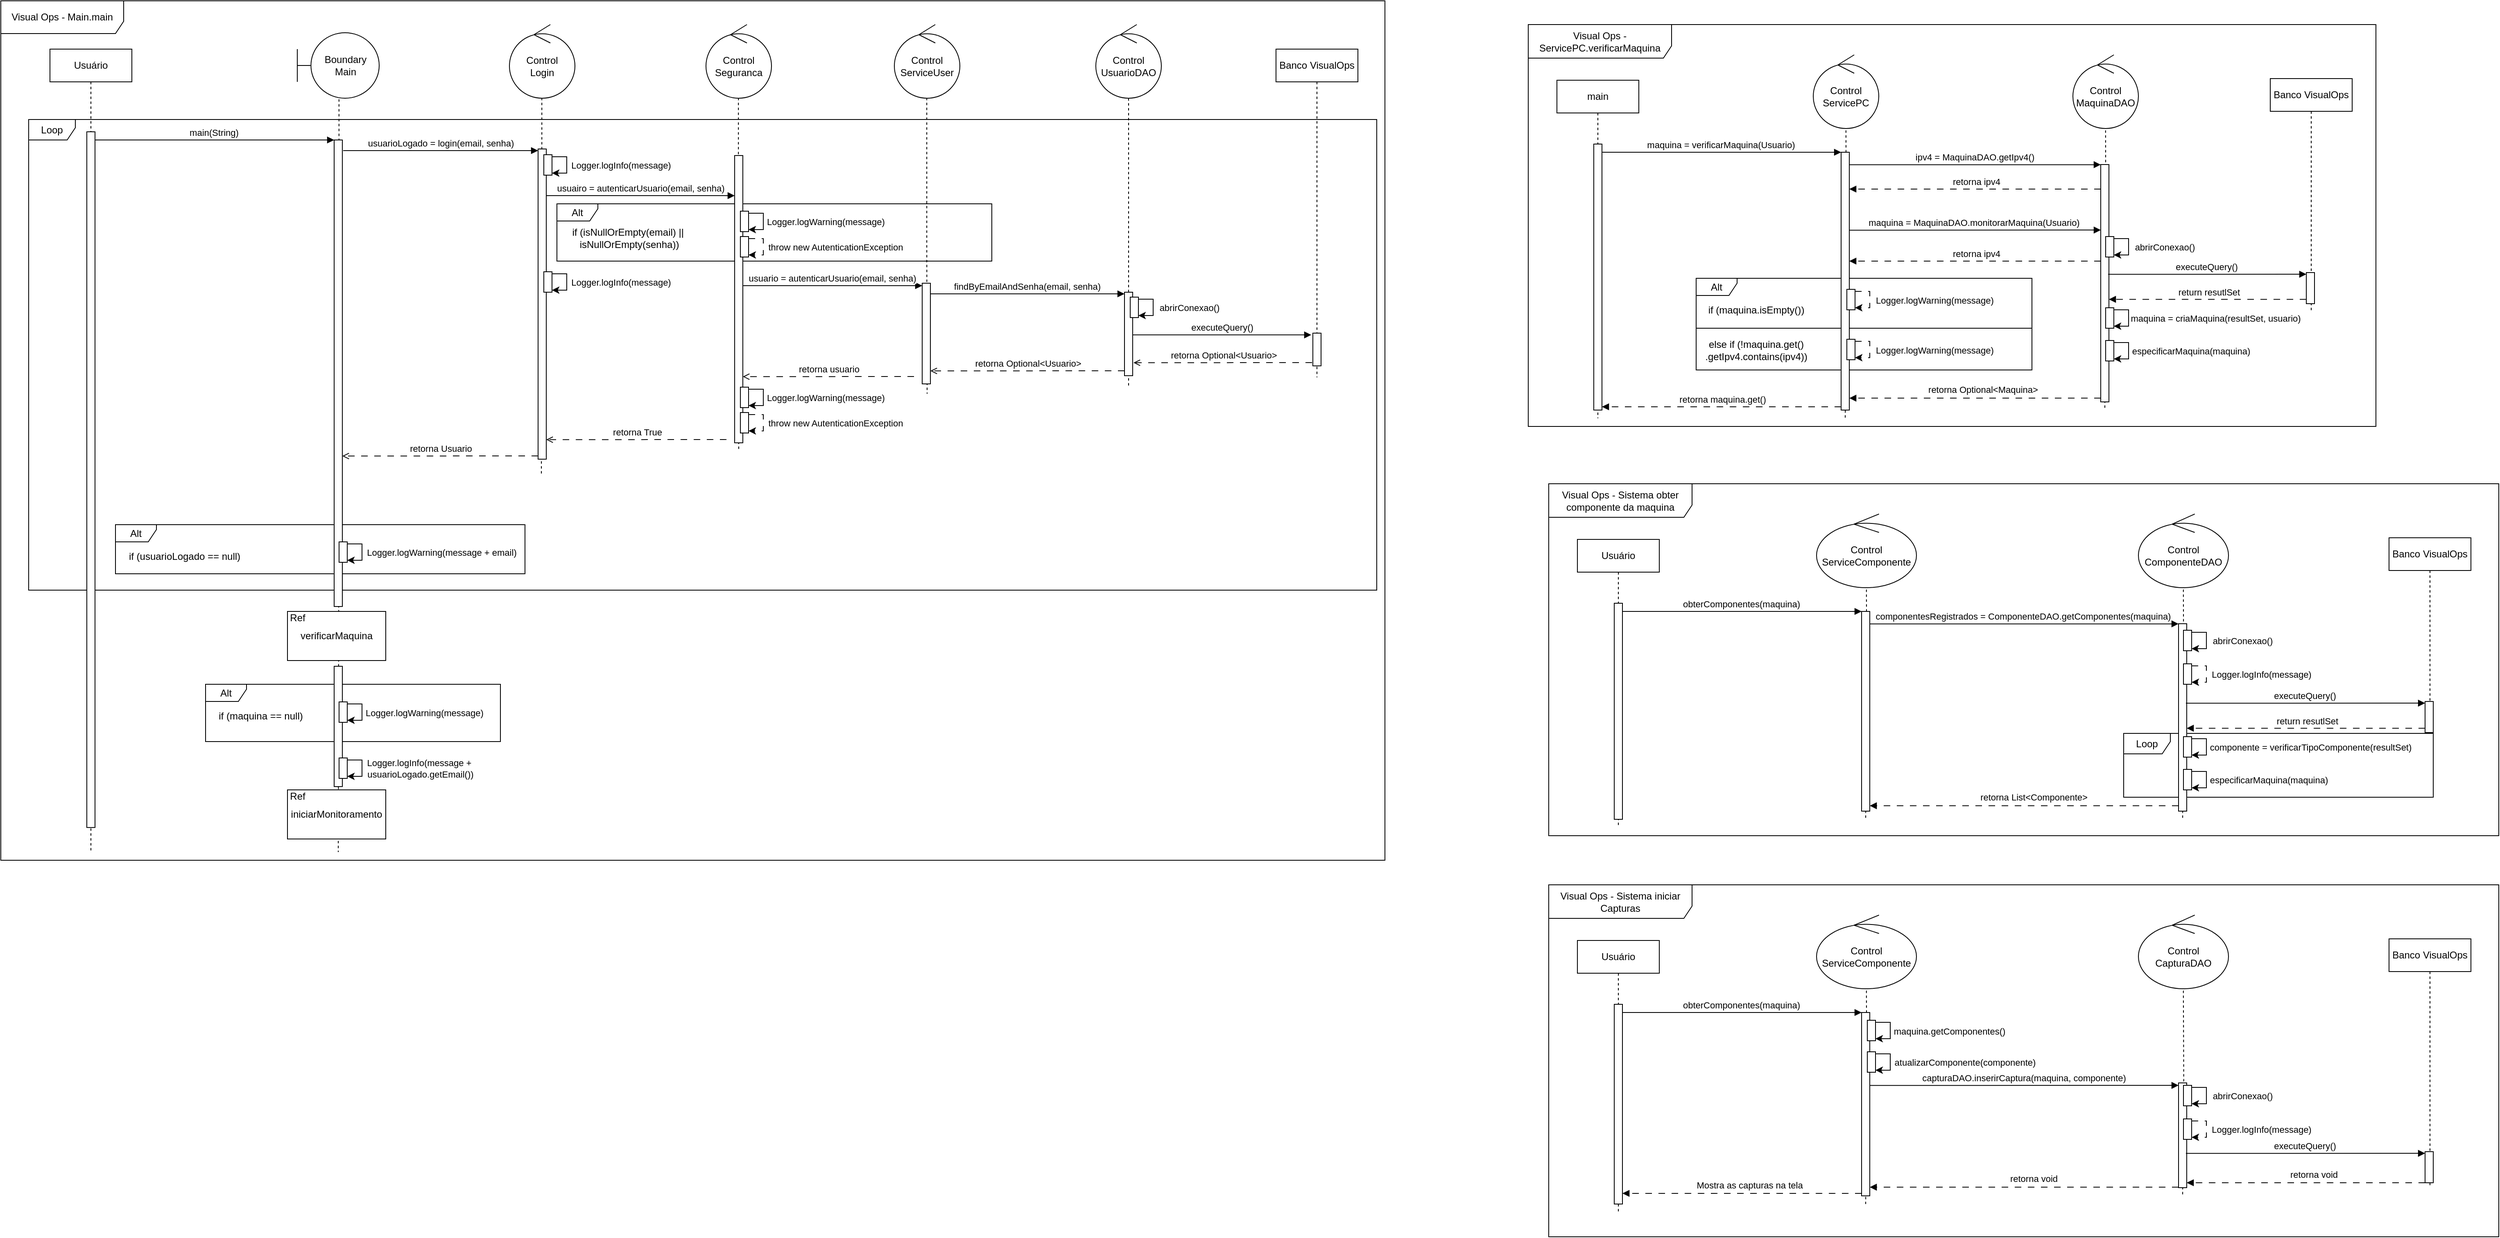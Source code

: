 <mxfile version="24.4.4" type="github">
  <diagram name="Page-1" id="2YBvvXClWsGukQMizWep">
    <mxGraphModel dx="3285" dy="982" grid="1" gridSize="10" guides="1" tooltips="1" connect="1" arrows="1" fold="1" page="1" pageScale="1" pageWidth="850" pageHeight="1100" math="0" shadow="0">
      <root>
        <mxCell id="0" />
        <mxCell id="1" parent="0" />
        <mxCell id="_bEzwFX_pjWzvq1VgmYF-386" value="Loop" style="shape=umlFrame;whiteSpace=wrap;html=1;pointerEvents=0;width=57;height=25;" vertex="1" parent="1">
          <mxGeometry x="2002" y="895" width="378" height="78" as="geometry" />
        </mxCell>
        <mxCell id="_bEzwFX_pjWzvq1VgmYF-178" value="Alt" style="shape=umlFrame;whiteSpace=wrap;html=1;pointerEvents=0;width=50;height=21;" vertex="1" parent="1">
          <mxGeometry x="-450" y="640" width="500" height="60" as="geometry" />
        </mxCell>
        <mxCell id="_bEzwFX_pjWzvq1VgmYF-5" style="edgeStyle=orthogonalEdgeStyle;rounded=0;orthogonalLoop=1;jettySize=auto;html=1;dashed=1;endArrow=none;endFill=0;exitX=0.509;exitY=1.015;exitDx=0;exitDy=0;exitPerimeter=0;" edge="1" parent="1" source="_bEzwFX_pjWzvq1VgmYF-9">
          <mxGeometry relative="1" as="geometry">
            <mxPoint x="-178" y="1040" as="targetPoint" />
            <mxPoint x="-178" y="150.0" as="sourcePoint" />
          </mxGeometry>
        </mxCell>
        <mxCell id="_bEzwFX_pjWzvq1VgmYF-90" style="edgeStyle=orthogonalEdgeStyle;rounded=0;orthogonalLoop=1;jettySize=auto;html=1;dashed=1;endArrow=none;endFill=0;" edge="1" parent="1" source="_bEzwFX_pjWzvq1VgmYF-89">
          <mxGeometry relative="1" as="geometry">
            <mxPoint x="787" y="470" as="targetPoint" />
          </mxGeometry>
        </mxCell>
        <mxCell id="_bEzwFX_pjWzvq1VgmYF-3" value="Loop" style="shape=umlFrame;whiteSpace=wrap;html=1;pointerEvents=0;width=57;height=25;" vertex="1" parent="1">
          <mxGeometry x="-556" y="145" width="1646" height="575" as="geometry" />
        </mxCell>
        <mxCell id="_bEzwFX_pjWzvq1VgmYF-4" value="Alt" style="shape=umlFrame;whiteSpace=wrap;html=1;pointerEvents=0;width=50;height=21;" vertex="1" parent="1">
          <mxGeometry x="89" y="248" width="531" height="70" as="geometry" />
        </mxCell>
        <mxCell id="_bEzwFX_pjWzvq1VgmYF-6" value="Usuário" style="shape=umlLifeline;perimeter=lifelinePerimeter;whiteSpace=wrap;html=1;container=0;dropTarget=0;collapsible=0;recursiveResize=0;outlineConnect=0;portConstraint=eastwest;newEdgeStyle={&quot;edgeStyle&quot;:&quot;elbowEdgeStyle&quot;,&quot;elbow&quot;:&quot;vertical&quot;,&quot;curved&quot;:0,&quot;rounded&quot;:0};" vertex="1" parent="1">
          <mxGeometry x="-530" y="59" width="100" height="981" as="geometry" />
        </mxCell>
        <mxCell id="_bEzwFX_pjWzvq1VgmYF-7" value="main(String)" style="html=1;verticalAlign=bottom;endArrow=block;edgeStyle=elbowEdgeStyle;elbow=vertical;curved=0;rounded=0;" edge="1" parent="1" source="_bEzwFX_pjWzvq1VgmYF-8" target="_bEzwFX_pjWzvq1VgmYF-22">
          <mxGeometry x="-0.007" relative="1" as="geometry">
            <mxPoint x="-375" y="180" as="sourcePoint" />
            <Array as="points">
              <mxPoint x="-390" y="170" />
            </Array>
            <mxPoint as="offset" />
          </mxGeometry>
        </mxCell>
        <mxCell id="_bEzwFX_pjWzvq1VgmYF-8" value="" style="html=1;points=[];perimeter=orthogonalPerimeter;outlineConnect=0;targetShapes=umlLifeline;portConstraint=eastwest;newEdgeStyle={&quot;edgeStyle&quot;:&quot;elbowEdgeStyle&quot;,&quot;elbow&quot;:&quot;vertical&quot;,&quot;curved&quot;:0,&quot;rounded&quot;:0};" vertex="1" parent="1">
          <mxGeometry x="-485" y="160" width="10" height="850" as="geometry" />
        </mxCell>
        <mxCell id="_bEzwFX_pjWzvq1VgmYF-9" value="Boundary&lt;div&gt;&lt;span style=&quot;background-color: initial;&quot;&gt;Main&lt;/span&gt;&lt;/div&gt;" style="shape=umlBoundary;whiteSpace=wrap;html=1;" vertex="1" parent="1">
          <mxGeometry x="-228" y="39" width="100" height="80" as="geometry" />
        </mxCell>
        <mxCell id="_bEzwFX_pjWzvq1VgmYF-10" style="edgeStyle=orthogonalEdgeStyle;rounded=0;orthogonalLoop=1;jettySize=auto;html=1;dashed=1;endArrow=none;endFill=0;exitX=0.495;exitY=0.995;exitDx=0;exitDy=0;exitPerimeter=0;" edge="1" parent="1" source="_bEzwFX_pjWzvq1VgmYF-11">
          <mxGeometry relative="1" as="geometry">
            <mxPoint x="70" y="580" as="targetPoint" />
            <mxPoint x="71.0" y="150.0" as="sourcePoint" />
          </mxGeometry>
        </mxCell>
        <mxCell id="_bEzwFX_pjWzvq1VgmYF-11" value="Control&lt;div&gt;&lt;span style=&quot;background-color: initial;&quot;&gt;Login&lt;/span&gt;&lt;/div&gt;" style="ellipse;shape=umlControl;whiteSpace=wrap;html=1;" vertex="1" parent="1">
          <mxGeometry x="31" y="29" width="80" height="90" as="geometry" />
        </mxCell>
        <mxCell id="_bEzwFX_pjWzvq1VgmYF-12" value="Visual Ops - Main.main" style="shape=umlFrame;whiteSpace=wrap;html=1;pointerEvents=0;width=150;height=40;" vertex="1" parent="1">
          <mxGeometry x="-590" width="1690" height="1050" as="geometry" />
        </mxCell>
        <mxCell id="_bEzwFX_pjWzvq1VgmYF-14" value="Banco VisualOps" style="shape=umlLifeline;perimeter=lifelinePerimeter;whiteSpace=wrap;html=1;container=0;dropTarget=0;collapsible=0;recursiveResize=0;outlineConnect=0;portConstraint=eastwest;newEdgeStyle={&quot;edgeStyle&quot;:&quot;elbowEdgeStyle&quot;,&quot;elbow&quot;:&quot;vertical&quot;,&quot;curved&quot;:0,&quot;rounded&quot;:0};" vertex="1" parent="1">
          <mxGeometry x="967" y="59" width="100" height="401" as="geometry" />
        </mxCell>
        <mxCell id="_bEzwFX_pjWzvq1VgmYF-19" value="if (isNullOrEmpty(email) ||&amp;nbsp;&lt;div&gt;isNullOrEmpty(senha))&lt;/div&gt;" style="text;html=1;align=center;verticalAlign=middle;resizable=0;points=[];autosize=1;strokeColor=none;fillColor=none;" vertex="1" parent="1">
          <mxGeometry x="97" y="270" width="160" height="40" as="geometry" />
        </mxCell>
        <mxCell id="_bEzwFX_pjWzvq1VgmYF-22" value="" style="html=1;points=[];perimeter=orthogonalPerimeter;outlineConnect=0;targetShapes=umlLifeline;portConstraint=eastwest;newEdgeStyle={&quot;edgeStyle&quot;:&quot;elbowEdgeStyle&quot;,&quot;elbow&quot;:&quot;vertical&quot;,&quot;curved&quot;:0,&quot;rounded&quot;:0};" vertex="1" parent="1">
          <mxGeometry x="-183" y="170" width="10" height="570" as="geometry" />
        </mxCell>
        <mxCell id="_bEzwFX_pjWzvq1VgmYF-74" style="edgeStyle=orthogonalEdgeStyle;rounded=0;orthogonalLoop=1;jettySize=auto;html=1;dashed=1;endArrow=none;endFill=0;exitX=0.495;exitY=0.995;exitDx=0;exitDy=0;exitPerimeter=0;" edge="1" parent="1" source="_bEzwFX_pjWzvq1VgmYF-75">
          <mxGeometry relative="1" as="geometry">
            <mxPoint x="541" y="480" as="targetPoint" />
            <mxPoint x="541.0" y="150.0" as="sourcePoint" />
          </mxGeometry>
        </mxCell>
        <mxCell id="_bEzwFX_pjWzvq1VgmYF-75" value="Control ServiceUser" style="ellipse;shape=umlControl;whiteSpace=wrap;html=1;" vertex="1" parent="1">
          <mxGeometry x="501" y="29" width="80" height="90" as="geometry" />
        </mxCell>
        <mxCell id="_bEzwFX_pjWzvq1VgmYF-76" style="edgeStyle=orthogonalEdgeStyle;rounded=0;orthogonalLoop=1;jettySize=auto;html=1;dashed=1;endArrow=none;endFill=0;exitX=0.495;exitY=0.995;exitDx=0;exitDy=0;exitPerimeter=0;" edge="1" parent="1" source="_bEzwFX_pjWzvq1VgmYF-77">
          <mxGeometry relative="1" as="geometry">
            <mxPoint x="311" y="550" as="targetPoint" />
            <mxPoint x="311.0" y="150.0" as="sourcePoint" />
          </mxGeometry>
        </mxCell>
        <mxCell id="_bEzwFX_pjWzvq1VgmYF-77" value="Control Seguranca" style="ellipse;shape=umlControl;whiteSpace=wrap;html=1;" vertex="1" parent="1">
          <mxGeometry x="271" y="29" width="80" height="90" as="geometry" />
        </mxCell>
        <mxCell id="_bEzwFX_pjWzvq1VgmYF-78" value="usuarioLogado = login(email, senha)" style="html=1;verticalAlign=bottom;endArrow=block;edgeStyle=elbowEdgeStyle;elbow=vertical;curved=0;rounded=0;" edge="1" parent="1">
          <mxGeometry x="-0.004" relative="1" as="geometry">
            <mxPoint x="-172" y="183" as="sourcePoint" />
            <Array as="points">
              <mxPoint x="-87" y="183" />
            </Array>
            <mxPoint x="66" y="183" as="targetPoint" />
            <mxPoint as="offset" />
          </mxGeometry>
        </mxCell>
        <mxCell id="_bEzwFX_pjWzvq1VgmYF-79" value="" style="html=1;points=[];perimeter=orthogonalPerimeter;outlineConnect=0;targetShapes=umlLifeline;portConstraint=eastwest;newEdgeStyle={&quot;edgeStyle&quot;:&quot;elbowEdgeStyle&quot;,&quot;elbow&quot;:&quot;vertical&quot;,&quot;curved&quot;:0,&quot;rounded&quot;:0};" vertex="1" parent="1">
          <mxGeometry x="66" y="181" width="10" height="379" as="geometry" />
        </mxCell>
        <mxCell id="_bEzwFX_pjWzvq1VgmYF-80" value="usuairo = autenticarUsuario(email, senha)" style="html=1;verticalAlign=bottom;endArrow=block;edgeStyle=elbowEdgeStyle;elbow=vertical;curved=0;rounded=0;" edge="1" parent="1" target="_bEzwFX_pjWzvq1VgmYF-81">
          <mxGeometry x="-0.003" relative="1" as="geometry">
            <mxPoint x="76" y="238" as="sourcePoint" />
            <Array as="points">
              <mxPoint x="161" y="238" />
            </Array>
            <mxPoint x="296" y="238" as="targetPoint" />
            <mxPoint as="offset" />
          </mxGeometry>
        </mxCell>
        <mxCell id="_bEzwFX_pjWzvq1VgmYF-81" value="" style="html=1;points=[];perimeter=orthogonalPerimeter;outlineConnect=0;targetShapes=umlLifeline;portConstraint=eastwest;newEdgeStyle={&quot;edgeStyle&quot;:&quot;elbowEdgeStyle&quot;,&quot;elbow&quot;:&quot;vertical&quot;,&quot;curved&quot;:0,&quot;rounded&quot;:0};" vertex="1" parent="1">
          <mxGeometry x="306" y="189" width="10" height="351" as="geometry" />
        </mxCell>
        <mxCell id="_bEzwFX_pjWzvq1VgmYF-82" value="usuario = autenticarUsuario(email, senha)" style="html=1;verticalAlign=bottom;endArrow=block;edgeStyle=elbowEdgeStyle;elbow=vertical;curved=0;rounded=0;" edge="1" parent="1" target="_bEzwFX_pjWzvq1VgmYF-83">
          <mxGeometry x="-0.005" relative="1" as="geometry">
            <mxPoint x="316" y="348" as="sourcePoint" />
            <Array as="points">
              <mxPoint x="401" y="348" />
            </Array>
            <mxPoint x="525" y="348" as="targetPoint" />
            <mxPoint as="offset" />
          </mxGeometry>
        </mxCell>
        <mxCell id="_bEzwFX_pjWzvq1VgmYF-83" value="" style="html=1;points=[];perimeter=orthogonalPerimeter;outlineConnect=0;targetShapes=umlLifeline;portConstraint=eastwest;newEdgeStyle={&quot;edgeStyle&quot;:&quot;elbowEdgeStyle&quot;,&quot;elbow&quot;:&quot;vertical&quot;,&quot;curved&quot;:0,&quot;rounded&quot;:0};" vertex="1" parent="1">
          <mxGeometry x="535" y="345" width="10" height="123" as="geometry" />
        </mxCell>
        <mxCell id="_bEzwFX_pjWzvq1VgmYF-17" style="edgeStyle=elbowEdgeStyle;rounded=0;orthogonalLoop=1;jettySize=auto;html=1;elbow=horizontal;curved=0;dashed=1;dashPattern=8 8;" edge="1" parent="1" source="_bEzwFX_pjWzvq1VgmYF-24" target="_bEzwFX_pjWzvq1VgmYF-24">
          <mxGeometry relative="1" as="geometry">
            <Array as="points">
              <mxPoint x="341" y="301" />
            </Array>
          </mxGeometry>
        </mxCell>
        <mxCell id="_bEzwFX_pjWzvq1VgmYF-18" value="throw new AutenticationException" style="edgeLabel;html=1;align=center;verticalAlign=middle;resizable=0;points=[];" vertex="1" connectable="0" parent="_bEzwFX_pjWzvq1VgmYF-17">
          <mxGeometry x="0.232" relative="1" as="geometry">
            <mxPoint x="88" y="-6" as="offset" />
          </mxGeometry>
        </mxCell>
        <mxCell id="_bEzwFX_pjWzvq1VgmYF-24" value="" style="html=1;points=[];perimeter=orthogonalPerimeter;outlineConnect=0;targetShapes=umlLifeline;portConstraint=eastwest;newEdgeStyle={&quot;edgeStyle&quot;:&quot;elbowEdgeStyle&quot;,&quot;elbow&quot;:&quot;vertical&quot;,&quot;curved&quot;:0,&quot;rounded&quot;:0};" vertex="1" parent="1">
          <mxGeometry x="313" y="288" width="10" height="25" as="geometry" />
        </mxCell>
        <mxCell id="_bEzwFX_pjWzvq1VgmYF-20" style="edgeStyle=elbowEdgeStyle;rounded=0;orthogonalLoop=1;jettySize=auto;html=1;elbow=horizontal;curved=0;" edge="1" parent="1" source="_bEzwFX_pjWzvq1VgmYF-23" target="_bEzwFX_pjWzvq1VgmYF-23">
          <mxGeometry relative="1" as="geometry">
            <Array as="points">
              <mxPoint x="341" y="270" />
            </Array>
          </mxGeometry>
        </mxCell>
        <mxCell id="_bEzwFX_pjWzvq1VgmYF-21" value="Logger.logWarning(message)" style="edgeLabel;html=1;align=center;verticalAlign=middle;resizable=0;points=[];" vertex="1" connectable="0" parent="_bEzwFX_pjWzvq1VgmYF-20">
          <mxGeometry x="0.232" relative="1" as="geometry">
            <mxPoint x="76" y="-6" as="offset" />
          </mxGeometry>
        </mxCell>
        <mxCell id="_bEzwFX_pjWzvq1VgmYF-23" value="" style="html=1;points=[];perimeter=orthogonalPerimeter;outlineConnect=0;targetShapes=umlLifeline;portConstraint=eastwest;newEdgeStyle={&quot;edgeStyle&quot;:&quot;elbowEdgeStyle&quot;,&quot;elbow&quot;:&quot;vertical&quot;,&quot;curved&quot;:0,&quot;rounded&quot;:0};" vertex="1" parent="1">
          <mxGeometry x="313" y="257" width="10" height="25" as="geometry" />
        </mxCell>
        <mxCell id="_bEzwFX_pjWzvq1VgmYF-84" value="findByEmailAndSenha(email, senha)" style="html=1;verticalAlign=bottom;endArrow=block;edgeStyle=elbowEdgeStyle;elbow=vertical;curved=0;rounded=0;" edge="1" parent="1">
          <mxGeometry x="-0.003" relative="1" as="geometry">
            <mxPoint x="545" y="358" as="sourcePoint" />
            <Array as="points">
              <mxPoint x="630" y="358" />
            </Array>
            <mxPoint x="782" y="358" as="targetPoint" />
            <mxPoint as="offset" />
          </mxGeometry>
        </mxCell>
        <mxCell id="_bEzwFX_pjWzvq1VgmYF-85" value="" style="html=1;points=[];perimeter=orthogonalPerimeter;outlineConnect=0;targetShapes=umlLifeline;portConstraint=eastwest;newEdgeStyle={&quot;edgeStyle&quot;:&quot;elbowEdgeStyle&quot;,&quot;elbow&quot;:&quot;vertical&quot;,&quot;curved&quot;:0,&quot;rounded&quot;:0};" vertex="1" parent="1">
          <mxGeometry x="782" y="356" width="10" height="102" as="geometry" />
        </mxCell>
        <mxCell id="_bEzwFX_pjWzvq1VgmYF-89" value="Control UsuarioDAO" style="ellipse;shape=umlControl;whiteSpace=wrap;html=1;" vertex="1" parent="1">
          <mxGeometry x="747" y="29" width="80" height="90" as="geometry" />
        </mxCell>
        <mxCell id="_bEzwFX_pjWzvq1VgmYF-91" value="" style="html=1;points=[];perimeter=orthogonalPerimeter;outlineConnect=0;targetShapes=umlLifeline;portConstraint=eastwest;newEdgeStyle={&quot;edgeStyle&quot;:&quot;elbowEdgeStyle&quot;,&quot;elbow&quot;:&quot;vertical&quot;,&quot;curved&quot;:0,&quot;rounded&quot;:0};" vertex="1" parent="1">
          <mxGeometry x="1012" y="406" width="10" height="40" as="geometry" />
        </mxCell>
        <mxCell id="_bEzwFX_pjWzvq1VgmYF-92" style="edgeStyle=elbowEdgeStyle;rounded=0;orthogonalLoop=1;jettySize=auto;html=1;elbow=horizontal;curved=0;" edge="1" parent="1" source="_bEzwFX_pjWzvq1VgmYF-94" target="_bEzwFX_pjWzvq1VgmYF-94">
          <mxGeometry relative="1" as="geometry">
            <Array as="points">
              <mxPoint x="817" y="375" />
            </Array>
          </mxGeometry>
        </mxCell>
        <mxCell id="_bEzwFX_pjWzvq1VgmYF-93" value="abrirConexao()" style="edgeLabel;html=1;align=center;verticalAlign=middle;resizable=0;points=[];" vertex="1" connectable="0" parent="_bEzwFX_pjWzvq1VgmYF-92">
          <mxGeometry x="0.232" relative="1" as="geometry">
            <mxPoint x="44" y="-6" as="offset" />
          </mxGeometry>
        </mxCell>
        <mxCell id="_bEzwFX_pjWzvq1VgmYF-94" value="" style="html=1;points=[];perimeter=orthogonalPerimeter;outlineConnect=0;targetShapes=umlLifeline;portConstraint=eastwest;newEdgeStyle={&quot;edgeStyle&quot;:&quot;elbowEdgeStyle&quot;,&quot;elbow&quot;:&quot;vertical&quot;,&quot;curved&quot;:0,&quot;rounded&quot;:0};" vertex="1" parent="1">
          <mxGeometry x="789" y="362" width="10" height="25" as="geometry" />
        </mxCell>
        <mxCell id="_bEzwFX_pjWzvq1VgmYF-95" value="executeQuery()" style="html=1;verticalAlign=bottom;endArrow=block;edgeStyle=elbowEdgeStyle;elbow=vertical;curved=0;rounded=0;" edge="1" parent="1">
          <mxGeometry x="-0.003" relative="1" as="geometry">
            <mxPoint x="792" y="408.14" as="sourcePoint" />
            <Array as="points">
              <mxPoint x="877" y="408.14" />
            </Array>
            <mxPoint x="1010" y="408" as="targetPoint" />
            <mxPoint as="offset" />
          </mxGeometry>
        </mxCell>
        <mxCell id="_bEzwFX_pjWzvq1VgmYF-97" value="retorna Optional&amp;lt;Usuario&amp;gt;" style="html=1;verticalAlign=bottom;endArrow=open;edgeStyle=elbowEdgeStyle;elbow=vertical;curved=0;rounded=0;dashed=1;dashPattern=8 8;endFill=0;" edge="1" parent="1">
          <mxGeometry x="-0.003" relative="1" as="geometry">
            <mxPoint x="1011" y="442" as="sourcePoint" />
            <Array as="points">
              <mxPoint x="878" y="442.14" />
            </Array>
            <mxPoint x="793" y="442.14" as="targetPoint" />
            <mxPoint as="offset" />
          </mxGeometry>
        </mxCell>
        <mxCell id="_bEzwFX_pjWzvq1VgmYF-98" value="retorna Optional&amp;lt;Usuario&amp;gt;" style="html=1;verticalAlign=bottom;endArrow=open;edgeStyle=elbowEdgeStyle;elbow=vertical;curved=0;rounded=0;dashed=1;dashPattern=8 8;endFill=0;" edge="1" parent="1">
          <mxGeometry x="-0.003" relative="1" as="geometry">
            <mxPoint x="782" y="452" as="sourcePoint" />
            <Array as="points">
              <mxPoint x="649" y="452.14" />
            </Array>
            <mxPoint x="545" y="452.14" as="targetPoint" />
            <mxPoint as="offset" />
          </mxGeometry>
        </mxCell>
        <mxCell id="_bEzwFX_pjWzvq1VgmYF-99" value="retorna usuario" style="html=1;verticalAlign=bottom;endArrow=open;edgeStyle=elbowEdgeStyle;elbow=vertical;curved=0;rounded=0;dashed=1;dashPattern=8 8;endFill=0;" edge="1" parent="1">
          <mxGeometry x="-0.003" relative="1" as="geometry">
            <mxPoint x="525" y="459" as="sourcePoint" />
            <Array as="points">
              <mxPoint x="392" y="459.14" />
            </Array>
            <mxPoint x="316" y="459.14" as="targetPoint" />
            <mxPoint as="offset" />
          </mxGeometry>
        </mxCell>
        <mxCell id="_bEzwFX_pjWzvq1VgmYF-100" style="edgeStyle=elbowEdgeStyle;rounded=0;orthogonalLoop=1;jettySize=auto;html=1;elbow=horizontal;curved=0;dashed=1;dashPattern=8 8;" edge="1" parent="1" source="_bEzwFX_pjWzvq1VgmYF-102" target="_bEzwFX_pjWzvq1VgmYF-102">
          <mxGeometry relative="1" as="geometry">
            <Array as="points">
              <mxPoint x="341" y="516" />
            </Array>
          </mxGeometry>
        </mxCell>
        <mxCell id="_bEzwFX_pjWzvq1VgmYF-101" value="throw new AutenticationException" style="edgeLabel;html=1;align=center;verticalAlign=middle;resizable=0;points=[];" vertex="1" connectable="0" parent="_bEzwFX_pjWzvq1VgmYF-100">
          <mxGeometry x="0.232" relative="1" as="geometry">
            <mxPoint x="88" y="-6" as="offset" />
          </mxGeometry>
        </mxCell>
        <mxCell id="_bEzwFX_pjWzvq1VgmYF-102" value="" style="html=1;points=[];perimeter=orthogonalPerimeter;outlineConnect=0;targetShapes=umlLifeline;portConstraint=eastwest;newEdgeStyle={&quot;edgeStyle&quot;:&quot;elbowEdgeStyle&quot;,&quot;elbow&quot;:&quot;vertical&quot;,&quot;curved&quot;:0,&quot;rounded&quot;:0};" vertex="1" parent="1">
          <mxGeometry x="313" y="503" width="10" height="25" as="geometry" />
        </mxCell>
        <mxCell id="_bEzwFX_pjWzvq1VgmYF-103" style="edgeStyle=elbowEdgeStyle;rounded=0;orthogonalLoop=1;jettySize=auto;html=1;elbow=horizontal;curved=0;" edge="1" parent="1" source="_bEzwFX_pjWzvq1VgmYF-105" target="_bEzwFX_pjWzvq1VgmYF-105">
          <mxGeometry relative="1" as="geometry">
            <Array as="points">
              <mxPoint x="341" y="485" />
            </Array>
          </mxGeometry>
        </mxCell>
        <mxCell id="_bEzwFX_pjWzvq1VgmYF-104" value="Logger.logWarning(message)" style="edgeLabel;html=1;align=center;verticalAlign=middle;resizable=0;points=[];" vertex="1" connectable="0" parent="_bEzwFX_pjWzvq1VgmYF-103">
          <mxGeometry x="0.232" relative="1" as="geometry">
            <mxPoint x="76" y="-6" as="offset" />
          </mxGeometry>
        </mxCell>
        <mxCell id="_bEzwFX_pjWzvq1VgmYF-105" value="" style="html=1;points=[];perimeter=orthogonalPerimeter;outlineConnect=0;targetShapes=umlLifeline;portConstraint=eastwest;newEdgeStyle={&quot;edgeStyle&quot;:&quot;elbowEdgeStyle&quot;,&quot;elbow&quot;:&quot;vertical&quot;,&quot;curved&quot;:0,&quot;rounded&quot;:0};" vertex="1" parent="1">
          <mxGeometry x="313" y="472" width="10" height="25" as="geometry" />
        </mxCell>
        <mxCell id="_bEzwFX_pjWzvq1VgmYF-106" value="retorna True" style="html=1;verticalAlign=bottom;endArrow=open;edgeStyle=elbowEdgeStyle;elbow=vertical;curved=0;rounded=0;dashed=1;dashPattern=8 8;endFill=0;" edge="1" parent="1">
          <mxGeometry x="-0.003" relative="1" as="geometry">
            <mxPoint x="296" y="536" as="sourcePoint" />
            <Array as="points">
              <mxPoint x="163" y="536.14" />
            </Array>
            <mxPoint x="76" y="536.14" as="targetPoint" />
            <mxPoint as="offset" />
          </mxGeometry>
        </mxCell>
        <mxCell id="_bEzwFX_pjWzvq1VgmYF-107" style="edgeStyle=elbowEdgeStyle;rounded=0;orthogonalLoop=1;jettySize=auto;html=1;elbow=horizontal;curved=0;" edge="1" parent="1" source="_bEzwFX_pjWzvq1VgmYF-109" target="_bEzwFX_pjWzvq1VgmYF-109">
          <mxGeometry relative="1" as="geometry">
            <Array as="points">
              <mxPoint x="101" y="201" />
            </Array>
          </mxGeometry>
        </mxCell>
        <mxCell id="_bEzwFX_pjWzvq1VgmYF-108" value="Logger.logInfo(message)" style="edgeLabel;html=1;align=center;verticalAlign=middle;resizable=0;points=[];" vertex="1" connectable="0" parent="_bEzwFX_pjWzvq1VgmYF-107">
          <mxGeometry x="0.232" relative="1" as="geometry">
            <mxPoint x="66" y="-6" as="offset" />
          </mxGeometry>
        </mxCell>
        <mxCell id="_bEzwFX_pjWzvq1VgmYF-109" value="" style="html=1;points=[];perimeter=orthogonalPerimeter;outlineConnect=0;targetShapes=umlLifeline;portConstraint=eastwest;newEdgeStyle={&quot;edgeStyle&quot;:&quot;elbowEdgeStyle&quot;,&quot;elbow&quot;:&quot;vertical&quot;,&quot;curved&quot;:0,&quot;rounded&quot;:0};" vertex="1" parent="1">
          <mxGeometry x="73" y="188" width="10" height="25" as="geometry" />
        </mxCell>
        <mxCell id="_bEzwFX_pjWzvq1VgmYF-111" style="edgeStyle=elbowEdgeStyle;rounded=0;orthogonalLoop=1;jettySize=auto;html=1;elbow=horizontal;curved=0;" edge="1" parent="1" source="_bEzwFX_pjWzvq1VgmYF-113" target="_bEzwFX_pjWzvq1VgmYF-113">
          <mxGeometry relative="1" as="geometry">
            <Array as="points">
              <mxPoint x="101" y="344" />
            </Array>
          </mxGeometry>
        </mxCell>
        <mxCell id="_bEzwFX_pjWzvq1VgmYF-112" value="Logger.logInfo(message)" style="edgeLabel;html=1;align=center;verticalAlign=middle;resizable=0;points=[];" vertex="1" connectable="0" parent="_bEzwFX_pjWzvq1VgmYF-111">
          <mxGeometry x="0.232" relative="1" as="geometry">
            <mxPoint x="66" y="-6" as="offset" />
          </mxGeometry>
        </mxCell>
        <mxCell id="_bEzwFX_pjWzvq1VgmYF-113" value="" style="html=1;points=[];perimeter=orthogonalPerimeter;outlineConnect=0;targetShapes=umlLifeline;portConstraint=eastwest;newEdgeStyle={&quot;edgeStyle&quot;:&quot;elbowEdgeStyle&quot;,&quot;elbow&quot;:&quot;vertical&quot;,&quot;curved&quot;:0,&quot;rounded&quot;:0};" vertex="1" parent="1">
          <mxGeometry x="73" y="331" width="10" height="25" as="geometry" />
        </mxCell>
        <mxCell id="_bEzwFX_pjWzvq1VgmYF-114" value="retorna Usuario" style="html=1;verticalAlign=bottom;endArrow=open;edgeStyle=elbowEdgeStyle;elbow=vertical;curved=0;rounded=0;dashed=1;dashPattern=8 8;endFill=0;" edge="1" parent="1" target="_bEzwFX_pjWzvq1VgmYF-22">
          <mxGeometry x="-0.003" relative="1" as="geometry">
            <mxPoint x="66" y="556" as="sourcePoint" />
            <Array as="points">
              <mxPoint x="-67" y="556.14" />
            </Array>
            <mxPoint x="-154" y="556.14" as="targetPoint" />
            <mxPoint as="offset" />
          </mxGeometry>
        </mxCell>
        <mxCell id="_bEzwFX_pjWzvq1VgmYF-119" value="" style="group" vertex="1" connectable="0" parent="1">
          <mxGeometry x="-248" y="739" width="128" height="67" as="geometry" />
        </mxCell>
        <mxCell id="_bEzwFX_pjWzvq1VgmYF-118" value="verificarMaquina" style="whiteSpace=wrap;html=1;" vertex="1" parent="_bEzwFX_pjWzvq1VgmYF-119">
          <mxGeometry x="8" y="7" width="120" height="60" as="geometry" />
        </mxCell>
        <mxCell id="_bEzwFX_pjWzvq1VgmYF-117" value="Ref" style="text;html=1;align=center;verticalAlign=middle;resizable=0;points=[];autosize=1;strokeColor=none;fillColor=none;" vertex="1" parent="_bEzwFX_pjWzvq1VgmYF-119">
          <mxGeometry width="40" height="30" as="geometry" />
        </mxCell>
        <mxCell id="_bEzwFX_pjWzvq1VgmYF-120" value="Visual Ops - ServicePC.verificarMaquina" style="shape=umlFrame;whiteSpace=wrap;html=1;pointerEvents=0;width=175;height=41;" vertex="1" parent="1">
          <mxGeometry x="1275" y="29" width="1035" height="491" as="geometry" />
        </mxCell>
        <mxCell id="_bEzwFX_pjWzvq1VgmYF-121" style="edgeStyle=orthogonalEdgeStyle;rounded=0;orthogonalLoop=1;jettySize=auto;html=1;dashed=1;endArrow=none;endFill=0;exitX=0.509;exitY=1.015;exitDx=0;exitDy=0;exitPerimeter=0;" edge="1" parent="1">
          <mxGeometry relative="1" as="geometry">
            <mxPoint x="1662" y="510" as="targetPoint" />
            <mxPoint x="1662.9" y="158.2" as="sourcePoint" />
          </mxGeometry>
        </mxCell>
        <mxCell id="_bEzwFX_pjWzvq1VgmYF-122" value="main" style="shape=umlLifeline;perimeter=lifelinePerimeter;whiteSpace=wrap;html=1;container=0;dropTarget=0;collapsible=0;recursiveResize=0;outlineConnect=0;portConstraint=eastwest;newEdgeStyle={&quot;edgeStyle&quot;:&quot;elbowEdgeStyle&quot;,&quot;elbow&quot;:&quot;vertical&quot;,&quot;curved&quot;:0,&quot;rounded&quot;:0};" vertex="1" parent="1">
          <mxGeometry x="1310" y="97" width="100" height="413" as="geometry" />
        </mxCell>
        <mxCell id="_bEzwFX_pjWzvq1VgmYF-123" value="maquina = verificarMaquina(Usuario)" style="html=1;verticalAlign=bottom;endArrow=block;edgeStyle=elbowEdgeStyle;elbow=vertical;curved=0;rounded=0;" edge="1" parent="1" source="_bEzwFX_pjWzvq1VgmYF-124" target="_bEzwFX_pjWzvq1VgmYF-126">
          <mxGeometry x="-0.007" relative="1" as="geometry">
            <mxPoint x="1465" y="195" as="sourcePoint" />
            <Array as="points">
              <mxPoint x="1450" y="185" />
            </Array>
            <mxPoint as="offset" />
          </mxGeometry>
        </mxCell>
        <mxCell id="_bEzwFX_pjWzvq1VgmYF-124" value="" style="html=1;points=[];perimeter=orthogonalPerimeter;outlineConnect=0;targetShapes=umlLifeline;portConstraint=eastwest;newEdgeStyle={&quot;edgeStyle&quot;:&quot;elbowEdgeStyle&quot;,&quot;elbow&quot;:&quot;vertical&quot;,&quot;curved&quot;:0,&quot;rounded&quot;:0};" vertex="1" parent="1">
          <mxGeometry x="1355" y="175" width="10" height="325" as="geometry" />
        </mxCell>
        <mxCell id="_bEzwFX_pjWzvq1VgmYF-127" value="retorna maquina.get()" style="html=1;verticalAlign=bottom;endArrow=block;edgeStyle=elbowEdgeStyle;elbow=vertical;curved=0;rounded=0;dashed=1;dashPattern=8 8;" edge="1" parent="1">
          <mxGeometry x="-0.007" relative="1" as="geometry">
            <mxPoint x="1657" y="496" as="sourcePoint" />
            <Array as="points">
              <mxPoint x="1450" y="496" />
            </Array>
            <mxPoint as="offset" />
            <mxPoint x="1365" y="496" as="targetPoint" />
          </mxGeometry>
        </mxCell>
        <mxCell id="_bEzwFX_pjWzvq1VgmYF-128" value="Control ServicePC" style="ellipse;shape=umlControl;whiteSpace=wrap;html=1;" vertex="1" parent="1">
          <mxGeometry x="1623" y="66" width="80" height="90" as="geometry" />
        </mxCell>
        <mxCell id="_bEzwFX_pjWzvq1VgmYF-135" value="Alt" style="shape=umlFrame;whiteSpace=wrap;html=1;pointerEvents=0;width=50;height=21;" vertex="1" parent="1">
          <mxGeometry x="1480" y="339" width="410" height="112" as="geometry" />
        </mxCell>
        <mxCell id="_bEzwFX_pjWzvq1VgmYF-136" value="if (maquina.isEmpty()&lt;span style=&quot;background-color: initial;&quot;&gt;)&lt;/span&gt;" style="text;html=1;align=center;verticalAlign=middle;resizable=0;points=[];autosize=1;strokeColor=none;fillColor=none;" vertex="1" parent="1">
          <mxGeometry x="1483" y="363" width="140" height="30" as="geometry" />
        </mxCell>
        <mxCell id="_bEzwFX_pjWzvq1VgmYF-137" style="edgeStyle=elbowEdgeStyle;rounded=0;orthogonalLoop=1;jettySize=auto;html=1;elbow=horizontal;curved=0;dashed=1;dashPattern=8 8;" edge="1" parent="1" source="_bEzwFX_pjWzvq1VgmYF-139" target="_bEzwFX_pjWzvq1VgmYF-139">
          <mxGeometry relative="1" as="geometry">
            <Array as="points">
              <mxPoint x="1692" y="365.5" />
            </Array>
          </mxGeometry>
        </mxCell>
        <mxCell id="_bEzwFX_pjWzvq1VgmYF-138" value="Logger.logWarning(message)" style="edgeLabel;html=1;align=center;verticalAlign=middle;resizable=0;points=[];" vertex="1" connectable="0" parent="_bEzwFX_pjWzvq1VgmYF-137">
          <mxGeometry x="0.232" relative="1" as="geometry">
            <mxPoint x="79" y="-6" as="offset" />
          </mxGeometry>
        </mxCell>
        <mxCell id="_bEzwFX_pjWzvq1VgmYF-140" value="" style="line;strokeWidth=1;fillColor=none;align=left;verticalAlign=middle;spacingTop=-1;spacingLeft=3;spacingRight=3;rotatable=0;labelPosition=right;points=[];portConstraint=eastwest;strokeColor=inherit;" vertex="1" parent="1">
          <mxGeometry x="1480" y="396" width="410" height="8" as="geometry" />
        </mxCell>
        <mxCell id="_bEzwFX_pjWzvq1VgmYF-141" style="edgeStyle=elbowEdgeStyle;rounded=0;orthogonalLoop=1;jettySize=auto;html=1;elbow=horizontal;curved=0;dashed=1;dashPattern=8 8;" edge="1" parent="1" source="_bEzwFX_pjWzvq1VgmYF-143" target="_bEzwFX_pjWzvq1VgmYF-143">
          <mxGeometry relative="1" as="geometry">
            <Array as="points">
              <mxPoint x="1692" y="426.5" />
            </Array>
          </mxGeometry>
        </mxCell>
        <mxCell id="_bEzwFX_pjWzvq1VgmYF-142" value="Logger.logWarning(message)" style="edgeLabel;html=1;align=center;verticalAlign=middle;resizable=0;points=[];" vertex="1" connectable="0" parent="_bEzwFX_pjWzvq1VgmYF-141">
          <mxGeometry x="0.232" relative="1" as="geometry">
            <mxPoint x="79" y="-6" as="offset" />
          </mxGeometry>
        </mxCell>
        <mxCell id="_bEzwFX_pjWzvq1VgmYF-144" value="else if (!maquina.get()&lt;div&gt;&lt;span style=&quot;background-color: initial;&quot;&gt;.getIpv4.contains(ipv4))&lt;/span&gt;&lt;/div&gt;" style="text;html=1;align=center;verticalAlign=middle;resizable=0;points=[];autosize=1;strokeColor=none;fillColor=none;" vertex="1" parent="1">
          <mxGeometry x="1478" y="407" width="150" height="40" as="geometry" />
        </mxCell>
        <mxCell id="_bEzwFX_pjWzvq1VgmYF-147" style="edgeStyle=orthogonalEdgeStyle;rounded=0;orthogonalLoop=1;jettySize=auto;html=1;dashed=1;endArrow=none;endFill=0;exitX=0.509;exitY=1.015;exitDx=0;exitDy=0;exitPerimeter=0;" edge="1" parent="1">
          <mxGeometry relative="1" as="geometry">
            <mxPoint x="1979" y="500" as="targetPoint" />
            <mxPoint x="1979.9" y="158.2" as="sourcePoint" />
          </mxGeometry>
        </mxCell>
        <mxCell id="_bEzwFX_pjWzvq1VgmYF-148" value="" style="html=1;points=[];perimeter=orthogonalPerimeter;outlineConnect=0;targetShapes=umlLifeline;portConstraint=eastwest;newEdgeStyle={&quot;edgeStyle&quot;:&quot;elbowEdgeStyle&quot;,&quot;elbow&quot;:&quot;vertical&quot;,&quot;curved&quot;:0,&quot;rounded&quot;:0};" vertex="1" parent="1">
          <mxGeometry x="1974" y="200" width="10" height="290" as="geometry" />
        </mxCell>
        <mxCell id="_bEzwFX_pjWzvq1VgmYF-149" value="Control MaquinaDAO" style="ellipse;shape=umlControl;whiteSpace=wrap;html=1;" vertex="1" parent="1">
          <mxGeometry x="1940" y="66" width="80" height="90" as="geometry" />
        </mxCell>
        <mxCell id="_bEzwFX_pjWzvq1VgmYF-151" value="ipv4 = MaquinaDAO.getIpv4()" style="html=1;verticalAlign=bottom;endArrow=block;edgeStyle=elbowEdgeStyle;elbow=vertical;curved=0;rounded=0;" edge="1" parent="1" target="_bEzwFX_pjWzvq1VgmYF-148">
          <mxGeometry x="-0.007" relative="1" as="geometry">
            <mxPoint x="1667" y="200.21" as="sourcePoint" />
            <Array as="points">
              <mxPoint x="1752" y="200.21" />
            </Array>
            <mxPoint as="offset" />
            <mxPoint x="1959" y="200.21" as="targetPoint" />
          </mxGeometry>
        </mxCell>
        <mxCell id="_bEzwFX_pjWzvq1VgmYF-152" value="maquina = MaquinaDAO.monitorarMaquina(Usuario)" style="html=1;verticalAlign=bottom;endArrow=block;edgeStyle=elbowEdgeStyle;elbow=vertical;curved=0;rounded=0;" edge="1" parent="1">
          <mxGeometry x="-0.007" relative="1" as="geometry">
            <mxPoint x="1667" y="280.21" as="sourcePoint" />
            <Array as="points">
              <mxPoint x="1980" y="280" />
            </Array>
            <mxPoint as="offset" />
            <mxPoint x="1974" y="280" as="targetPoint" />
          </mxGeometry>
        </mxCell>
        <mxCell id="_bEzwFX_pjWzvq1VgmYF-153" value="retorna ipv4" style="html=1;verticalAlign=bottom;endArrow=block;edgeStyle=elbowEdgeStyle;elbow=vertical;curved=0;rounded=0;dashed=1;dashPattern=8 8;" edge="1" parent="1" target="_bEzwFX_pjWzvq1VgmYF-126">
          <mxGeometry x="-0.007" relative="1" as="geometry">
            <mxPoint x="1974" y="230.0" as="sourcePoint" />
            <Array as="points">
              <mxPoint x="1767" y="230.0" />
            </Array>
            <mxPoint as="offset" />
            <mxPoint x="1682" y="230.0" as="targetPoint" />
          </mxGeometry>
        </mxCell>
        <mxCell id="_bEzwFX_pjWzvq1VgmYF-154" value="retorna ipv4" style="html=1;verticalAlign=bottom;endArrow=block;edgeStyle=elbowEdgeStyle;elbow=vertical;curved=0;rounded=0;dashed=1;dashPattern=8 8;" edge="1" parent="1">
          <mxGeometry x="-0.007" relative="1" as="geometry">
            <mxPoint x="1974" y="318" as="sourcePoint" />
            <Array as="points">
              <mxPoint x="1767" y="318" />
            </Array>
            <mxPoint as="offset" />
            <mxPoint x="1667" y="318" as="targetPoint" />
          </mxGeometry>
        </mxCell>
        <mxCell id="_bEzwFX_pjWzvq1VgmYF-155" style="edgeStyle=elbowEdgeStyle;rounded=0;orthogonalLoop=1;jettySize=auto;html=1;elbow=horizontal;curved=0;" edge="1" parent="1" source="_bEzwFX_pjWzvq1VgmYF-157" target="_bEzwFX_pjWzvq1VgmYF-157">
          <mxGeometry relative="1" as="geometry">
            <Array as="points">
              <mxPoint x="2008" y="301" />
            </Array>
          </mxGeometry>
        </mxCell>
        <mxCell id="_bEzwFX_pjWzvq1VgmYF-156" value="abrirConexao()" style="edgeLabel;html=1;align=center;verticalAlign=middle;resizable=0;points=[];" vertex="1" connectable="0" parent="_bEzwFX_pjWzvq1VgmYF-155">
          <mxGeometry x="0.232" relative="1" as="geometry">
            <mxPoint x="44" y="-6" as="offset" />
          </mxGeometry>
        </mxCell>
        <mxCell id="_bEzwFX_pjWzvq1VgmYF-157" value="" style="html=1;points=[];perimeter=orthogonalPerimeter;outlineConnect=0;targetShapes=umlLifeline;portConstraint=eastwest;newEdgeStyle={&quot;edgeStyle&quot;:&quot;elbowEdgeStyle&quot;,&quot;elbow&quot;:&quot;vertical&quot;,&quot;curved&quot;:0,&quot;rounded&quot;:0};" vertex="1" parent="1">
          <mxGeometry x="1980" y="288" width="10" height="25" as="geometry" />
        </mxCell>
        <mxCell id="_bEzwFX_pjWzvq1VgmYF-158" value="executeQuery()" style="html=1;verticalAlign=bottom;endArrow=block;edgeStyle=elbowEdgeStyle;elbow=vertical;curved=0;rounded=0;" edge="1" parent="1" target="_bEzwFX_pjWzvq1VgmYF-160">
          <mxGeometry x="-0.003" relative="1" as="geometry">
            <mxPoint x="1983" y="334.14" as="sourcePoint" />
            <Array as="points" />
            <mxPoint x="2180" y="334" as="targetPoint" />
            <mxPoint as="offset" />
          </mxGeometry>
        </mxCell>
        <mxCell id="_bEzwFX_pjWzvq1VgmYF-159" value="Banco VisualOps" style="shape=umlLifeline;perimeter=lifelinePerimeter;whiteSpace=wrap;html=1;container=0;dropTarget=0;collapsible=0;recursiveResize=0;outlineConnect=0;portConstraint=eastwest;newEdgeStyle={&quot;edgeStyle&quot;:&quot;elbowEdgeStyle&quot;,&quot;elbow&quot;:&quot;vertical&quot;,&quot;curved&quot;:0,&quot;rounded&quot;:0};" vertex="1" parent="1">
          <mxGeometry x="2181" y="95" width="100" height="285" as="geometry" />
        </mxCell>
        <mxCell id="_bEzwFX_pjWzvq1VgmYF-160" value="" style="html=1;points=[];perimeter=orthogonalPerimeter;outlineConnect=0;targetShapes=umlLifeline;portConstraint=eastwest;newEdgeStyle={&quot;edgeStyle&quot;:&quot;elbowEdgeStyle&quot;,&quot;elbow&quot;:&quot;vertical&quot;,&quot;curved&quot;:0,&quot;rounded&quot;:0};" vertex="1" parent="1">
          <mxGeometry x="2225" y="332" width="10" height="38" as="geometry" />
        </mxCell>
        <mxCell id="_bEzwFX_pjWzvq1VgmYF-161" style="edgeStyle=elbowEdgeStyle;rounded=0;orthogonalLoop=1;jettySize=auto;html=1;elbow=horizontal;curved=0;" edge="1" parent="1" source="_bEzwFX_pjWzvq1VgmYF-163" target="_bEzwFX_pjWzvq1VgmYF-163">
          <mxGeometry relative="1" as="geometry">
            <Array as="points">
              <mxPoint x="2008" y="388" />
            </Array>
          </mxGeometry>
        </mxCell>
        <mxCell id="_bEzwFX_pjWzvq1VgmYF-162" value="maquina = criaMaquina(resultSet, usuario)" style="edgeLabel;html=1;align=center;verticalAlign=middle;resizable=0;points=[];" vertex="1" connectable="0" parent="_bEzwFX_pjWzvq1VgmYF-161">
          <mxGeometry x="0.232" relative="1" as="geometry">
            <mxPoint x="106" y="-6" as="offset" />
          </mxGeometry>
        </mxCell>
        <mxCell id="_bEzwFX_pjWzvq1VgmYF-163" value="" style="html=1;points=[];perimeter=orthogonalPerimeter;outlineConnect=0;targetShapes=umlLifeline;portConstraint=eastwest;newEdgeStyle={&quot;edgeStyle&quot;:&quot;elbowEdgeStyle&quot;,&quot;elbow&quot;:&quot;vertical&quot;,&quot;curved&quot;:0,&quot;rounded&quot;:0};" vertex="1" parent="1">
          <mxGeometry x="1980" y="375" width="10" height="25" as="geometry" />
        </mxCell>
        <mxCell id="_bEzwFX_pjWzvq1VgmYF-164" value="return resutlSet" style="html=1;verticalAlign=bottom;endArrow=block;edgeStyle=elbowEdgeStyle;elbow=vertical;curved=0;rounded=0;dashed=1;dashPattern=8 8;" edge="1" parent="1" source="_bEzwFX_pjWzvq1VgmYF-160" target="_bEzwFX_pjWzvq1VgmYF-148">
          <mxGeometry x="-0.007" relative="1" as="geometry">
            <mxPoint x="2205" y="364.71" as="sourcePoint" />
            <Array as="points">
              <mxPoint x="1998" y="364.71" />
            </Array>
            <mxPoint as="offset" />
            <mxPoint x="1898" y="364.71" as="targetPoint" />
          </mxGeometry>
        </mxCell>
        <mxCell id="_bEzwFX_pjWzvq1VgmYF-165" style="edgeStyle=elbowEdgeStyle;rounded=0;orthogonalLoop=1;jettySize=auto;html=1;elbow=horizontal;curved=0;" edge="1" parent="1" source="_bEzwFX_pjWzvq1VgmYF-167" target="_bEzwFX_pjWzvq1VgmYF-167">
          <mxGeometry relative="1" as="geometry">
            <Array as="points">
              <mxPoint x="2008" y="428" />
            </Array>
          </mxGeometry>
        </mxCell>
        <mxCell id="_bEzwFX_pjWzvq1VgmYF-166" value="especificarMaquina(maquina)" style="edgeLabel;html=1;align=center;verticalAlign=middle;resizable=0;points=[];" vertex="1" connectable="0" parent="_bEzwFX_pjWzvq1VgmYF-165">
          <mxGeometry x="0.232" relative="1" as="geometry">
            <mxPoint x="76" y="-6" as="offset" />
          </mxGeometry>
        </mxCell>
        <mxCell id="_bEzwFX_pjWzvq1VgmYF-167" value="" style="html=1;points=[];perimeter=orthogonalPerimeter;outlineConnect=0;targetShapes=umlLifeline;portConstraint=eastwest;newEdgeStyle={&quot;edgeStyle&quot;:&quot;elbowEdgeStyle&quot;,&quot;elbow&quot;:&quot;vertical&quot;,&quot;curved&quot;:0,&quot;rounded&quot;:0};" vertex="1" parent="1">
          <mxGeometry x="1980" y="415" width="10" height="25" as="geometry" />
        </mxCell>
        <mxCell id="_bEzwFX_pjWzvq1VgmYF-168" value="retorna Optional&amp;lt;Maquina&amp;gt;" style="html=1;verticalAlign=bottom;endArrow=block;edgeStyle=elbowEdgeStyle;elbow=vertical;curved=0;rounded=0;dashed=1;dashPattern=8 8;" edge="1" parent="1">
          <mxGeometry x="-0.062" y="-1" relative="1" as="geometry">
            <mxPoint x="1974" y="485.43" as="sourcePoint" />
            <Array as="points">
              <mxPoint x="1767" y="485.43" />
            </Array>
            <mxPoint as="offset" />
            <mxPoint x="1667" y="485.43" as="targetPoint" />
          </mxGeometry>
        </mxCell>
        <mxCell id="_bEzwFX_pjWzvq1VgmYF-126" value="" style="html=1;points=[];perimeter=orthogonalPerimeter;outlineConnect=0;targetShapes=umlLifeline;portConstraint=eastwest;newEdgeStyle={&quot;edgeStyle&quot;:&quot;elbowEdgeStyle&quot;,&quot;elbow&quot;:&quot;vertical&quot;,&quot;curved&quot;:0,&quot;rounded&quot;:0};" vertex="1" parent="1">
          <mxGeometry x="1657" y="185" width="10" height="315" as="geometry" />
        </mxCell>
        <mxCell id="_bEzwFX_pjWzvq1VgmYF-170" value="Alt" style="shape=umlFrame;whiteSpace=wrap;html=1;pointerEvents=0;width=50;height=21;" vertex="1" parent="1">
          <mxGeometry x="-340" y="835" width="360" height="70" as="geometry" />
        </mxCell>
        <mxCell id="_bEzwFX_pjWzvq1VgmYF-171" value="if (maquina == null&lt;span style=&quot;background-color: initial;&quot;&gt;)&lt;/span&gt;" style="text;html=1;align=center;verticalAlign=middle;resizable=0;points=[];autosize=1;strokeColor=none;fillColor=none;" vertex="1" parent="1">
          <mxGeometry x="-338" y="859" width="130" height="30" as="geometry" />
        </mxCell>
        <mxCell id="_bEzwFX_pjWzvq1VgmYF-169" value="" style="html=1;points=[];perimeter=orthogonalPerimeter;outlineConnect=0;targetShapes=umlLifeline;portConstraint=eastwest;newEdgeStyle={&quot;edgeStyle&quot;:&quot;elbowEdgeStyle&quot;,&quot;elbow&quot;:&quot;vertical&quot;,&quot;curved&quot;:0,&quot;rounded&quot;:0};" vertex="1" parent="1">
          <mxGeometry x="-183" y="813" width="10" height="147" as="geometry" />
        </mxCell>
        <mxCell id="_bEzwFX_pjWzvq1VgmYF-172" style="edgeStyle=elbowEdgeStyle;rounded=0;orthogonalLoop=1;jettySize=auto;html=1;elbow=horizontal;curved=0;" edge="1" parent="1" source="_bEzwFX_pjWzvq1VgmYF-174" target="_bEzwFX_pjWzvq1VgmYF-174">
          <mxGeometry relative="1" as="geometry">
            <Array as="points">
              <mxPoint x="-149" y="869.5" />
            </Array>
          </mxGeometry>
        </mxCell>
        <mxCell id="_bEzwFX_pjWzvq1VgmYF-173" value="Logger.logWarning(message)" style="edgeLabel;html=1;align=center;verticalAlign=middle;resizable=0;points=[];" vertex="1" connectable="0" parent="_bEzwFX_pjWzvq1VgmYF-172">
          <mxGeometry x="0.232" relative="1" as="geometry">
            <mxPoint x="76" y="-6" as="offset" />
          </mxGeometry>
        </mxCell>
        <mxCell id="_bEzwFX_pjWzvq1VgmYF-174" value="" style="html=1;points=[];perimeter=orthogonalPerimeter;outlineConnect=0;targetShapes=umlLifeline;portConstraint=eastwest;newEdgeStyle={&quot;edgeStyle&quot;:&quot;elbowEdgeStyle&quot;,&quot;elbow&quot;:&quot;vertical&quot;,&quot;curved&quot;:0,&quot;rounded&quot;:0};" vertex="1" parent="1">
          <mxGeometry x="-177" y="856.5" width="10" height="25" as="geometry" />
        </mxCell>
        <mxCell id="_bEzwFX_pjWzvq1VgmYF-175" style="edgeStyle=elbowEdgeStyle;rounded=0;orthogonalLoop=1;jettySize=auto;html=1;elbow=horizontal;curved=0;" edge="1" parent="1" source="_bEzwFX_pjWzvq1VgmYF-177" target="_bEzwFX_pjWzvq1VgmYF-177">
          <mxGeometry relative="1" as="geometry">
            <Array as="points">
              <mxPoint x="-149" y="938" />
            </Array>
          </mxGeometry>
        </mxCell>
        <mxCell id="_bEzwFX_pjWzvq1VgmYF-176" value="Logger.logInfo(message +&amp;nbsp;&lt;div&gt;usuarioLogado.getEmail())&lt;/div&gt;" style="edgeLabel;html=1;align=center;verticalAlign=middle;resizable=0;points=[];" vertex="1" connectable="0" parent="_bEzwFX_pjWzvq1VgmYF-175">
          <mxGeometry x="0.232" relative="1" as="geometry">
            <mxPoint x="71" y="-6" as="offset" />
          </mxGeometry>
        </mxCell>
        <mxCell id="_bEzwFX_pjWzvq1VgmYF-177" value="" style="html=1;points=[];perimeter=orthogonalPerimeter;outlineConnect=0;targetShapes=umlLifeline;portConstraint=eastwest;newEdgeStyle={&quot;edgeStyle&quot;:&quot;elbowEdgeStyle&quot;,&quot;elbow&quot;:&quot;vertical&quot;,&quot;curved&quot;:0,&quot;rounded&quot;:0};" vertex="1" parent="1">
          <mxGeometry x="-177" y="925" width="10" height="25" as="geometry" />
        </mxCell>
        <mxCell id="_bEzwFX_pjWzvq1VgmYF-180" value="if (usuarioLogado == null&lt;span style=&quot;background-color: initial;&quot;&gt;)&lt;/span&gt;" style="text;html=1;align=center;verticalAlign=middle;resizable=0;points=[];autosize=1;strokeColor=none;fillColor=none;" vertex="1" parent="1">
          <mxGeometry x="-446" y="664" width="160" height="30" as="geometry" />
        </mxCell>
        <mxCell id="_bEzwFX_pjWzvq1VgmYF-184" style="edgeStyle=elbowEdgeStyle;rounded=0;orthogonalLoop=1;jettySize=auto;html=1;elbow=horizontal;curved=0;" edge="1" parent="1" source="_bEzwFX_pjWzvq1VgmYF-186" target="_bEzwFX_pjWzvq1VgmYF-186">
          <mxGeometry relative="1" as="geometry">
            <Array as="points">
              <mxPoint x="-149" y="674" />
            </Array>
          </mxGeometry>
        </mxCell>
        <mxCell id="_bEzwFX_pjWzvq1VgmYF-185" value="Logger.logWarning(message + email)" style="edgeLabel;html=1;align=center;verticalAlign=middle;resizable=0;points=[];" vertex="1" connectable="0" parent="_bEzwFX_pjWzvq1VgmYF-184">
          <mxGeometry x="0.232" relative="1" as="geometry">
            <mxPoint x="97" y="-6" as="offset" />
          </mxGeometry>
        </mxCell>
        <mxCell id="_bEzwFX_pjWzvq1VgmYF-186" value="" style="html=1;points=[];perimeter=orthogonalPerimeter;outlineConnect=0;targetShapes=umlLifeline;portConstraint=eastwest;newEdgeStyle={&quot;edgeStyle&quot;:&quot;elbowEdgeStyle&quot;,&quot;elbow&quot;:&quot;vertical&quot;,&quot;curved&quot;:0,&quot;rounded&quot;:0};" vertex="1" parent="1">
          <mxGeometry x="-177" y="661" width="10" height="25" as="geometry" />
        </mxCell>
        <mxCell id="_bEzwFX_pjWzvq1VgmYF-340" value="" style="group" vertex="1" connectable="0" parent="1">
          <mxGeometry x="-248" y="957" width="128" height="67" as="geometry" />
        </mxCell>
        <mxCell id="_bEzwFX_pjWzvq1VgmYF-341" value="iniciarMonitoramento" style="whiteSpace=wrap;html=1;" vertex="1" parent="_bEzwFX_pjWzvq1VgmYF-340">
          <mxGeometry x="8" y="7" width="120" height="60" as="geometry" />
        </mxCell>
        <mxCell id="_bEzwFX_pjWzvq1VgmYF-342" value="Ref" style="text;html=1;align=center;verticalAlign=middle;resizable=0;points=[];autosize=1;strokeColor=none;fillColor=none;" vertex="1" parent="_bEzwFX_pjWzvq1VgmYF-340">
          <mxGeometry width="40" height="30" as="geometry" />
        </mxCell>
        <mxCell id="_bEzwFX_pjWzvq1VgmYF-343" value="Visual Ops - Sistema obter componente da maquina" style="shape=umlFrame;whiteSpace=wrap;html=1;pointerEvents=0;width=175;height=41;" vertex="1" parent="1">
          <mxGeometry x="1300" y="590" width="1160" height="430" as="geometry" />
        </mxCell>
        <mxCell id="_bEzwFX_pjWzvq1VgmYF-344" style="edgeStyle=orthogonalEdgeStyle;rounded=0;orthogonalLoop=1;jettySize=auto;html=1;dashed=1;endArrow=none;endFill=0;exitX=0.509;exitY=1.015;exitDx=0;exitDy=0;exitPerimeter=0;" edge="1" parent="1">
          <mxGeometry relative="1" as="geometry">
            <mxPoint x="1687" y="1000" as="targetPoint" />
            <mxPoint x="1687.9" y="719.2" as="sourcePoint" />
          </mxGeometry>
        </mxCell>
        <mxCell id="_bEzwFX_pjWzvq1VgmYF-345" value="Usuário" style="shape=umlLifeline;perimeter=lifelinePerimeter;whiteSpace=wrap;html=1;container=0;dropTarget=0;collapsible=0;recursiveResize=0;outlineConnect=0;portConstraint=eastwest;newEdgeStyle={&quot;edgeStyle&quot;:&quot;elbowEdgeStyle&quot;,&quot;elbow&quot;:&quot;vertical&quot;,&quot;curved&quot;:0,&quot;rounded&quot;:0};" vertex="1" parent="1">
          <mxGeometry x="1335" y="658" width="100" height="352" as="geometry" />
        </mxCell>
        <mxCell id="_bEzwFX_pjWzvq1VgmYF-346" value="obterComponentes(maquina)" style="html=1;verticalAlign=bottom;endArrow=block;edgeStyle=elbowEdgeStyle;elbow=vertical;curved=0;rounded=0;" edge="1" parent="1" source="_bEzwFX_pjWzvq1VgmYF-347" target="_bEzwFX_pjWzvq1VgmYF-381">
          <mxGeometry x="-0.007" relative="1" as="geometry">
            <mxPoint x="1490" y="756" as="sourcePoint" />
            <Array as="points">
              <mxPoint x="1475" y="746" />
            </Array>
            <mxPoint as="offset" />
          </mxGeometry>
        </mxCell>
        <mxCell id="_bEzwFX_pjWzvq1VgmYF-347" value="" style="html=1;points=[];perimeter=orthogonalPerimeter;outlineConnect=0;targetShapes=umlLifeline;portConstraint=eastwest;newEdgeStyle={&quot;edgeStyle&quot;:&quot;elbowEdgeStyle&quot;,&quot;elbow&quot;:&quot;vertical&quot;,&quot;curved&quot;:0,&quot;rounded&quot;:0};" vertex="1" parent="1">
          <mxGeometry x="1380" y="736" width="10" height="264" as="geometry" />
        </mxCell>
        <mxCell id="_bEzwFX_pjWzvq1VgmYF-349" value="Control ServiceComponente" style="ellipse;shape=umlControl;whiteSpace=wrap;html=1;" vertex="1" parent="1">
          <mxGeometry x="1627" y="627" width="122" height="90" as="geometry" />
        </mxCell>
        <mxCell id="_bEzwFX_pjWzvq1VgmYF-360" style="edgeStyle=orthogonalEdgeStyle;rounded=0;orthogonalLoop=1;jettySize=auto;html=1;dashed=1;endArrow=none;endFill=0;exitX=0.509;exitY=1.015;exitDx=0;exitDy=0;exitPerimeter=0;" edge="1" parent="1">
          <mxGeometry relative="1" as="geometry">
            <mxPoint x="2074" y="1000" as="targetPoint" />
            <mxPoint x="2074.9" y="719.2" as="sourcePoint" />
          </mxGeometry>
        </mxCell>
        <mxCell id="_bEzwFX_pjWzvq1VgmYF-361" value="" style="html=1;points=[];perimeter=orthogonalPerimeter;outlineConnect=0;targetShapes=umlLifeline;portConstraint=eastwest;newEdgeStyle={&quot;edgeStyle&quot;:&quot;elbowEdgeStyle&quot;,&quot;elbow&quot;:&quot;vertical&quot;,&quot;curved&quot;:0,&quot;rounded&quot;:0};" vertex="1" parent="1">
          <mxGeometry x="2069" y="761" width="10" height="229" as="geometry" />
        </mxCell>
        <mxCell id="_bEzwFX_pjWzvq1VgmYF-362" value="Control ComponenteDAO" style="ellipse;shape=umlControl;whiteSpace=wrap;html=1;" vertex="1" parent="1">
          <mxGeometry x="2020" y="627" width="110" height="90" as="geometry" />
        </mxCell>
        <mxCell id="_bEzwFX_pjWzvq1VgmYF-363" value="componentesRegistrados = ComponenteDAO.getComponentes(maquina)" style="html=1;verticalAlign=bottom;endArrow=block;edgeStyle=elbowEdgeStyle;elbow=vertical;curved=0;rounded=0;" edge="1" parent="1" target="_bEzwFX_pjWzvq1VgmYF-361">
          <mxGeometry x="-0.007" relative="1" as="geometry">
            <mxPoint x="1692" y="761.21" as="sourcePoint" />
            <Array as="points">
              <mxPoint x="1777" y="761.21" />
            </Array>
            <mxPoint as="offset" />
            <mxPoint x="1984" y="761.21" as="targetPoint" />
          </mxGeometry>
        </mxCell>
        <mxCell id="_bEzwFX_pjWzvq1VgmYF-367" style="edgeStyle=elbowEdgeStyle;rounded=0;orthogonalLoop=1;jettySize=auto;html=1;elbow=horizontal;curved=0;" edge="1" parent="1" source="_bEzwFX_pjWzvq1VgmYF-369" target="_bEzwFX_pjWzvq1VgmYF-369">
          <mxGeometry relative="1" as="geometry">
            <Array as="points">
              <mxPoint x="2103" y="782" />
            </Array>
          </mxGeometry>
        </mxCell>
        <mxCell id="_bEzwFX_pjWzvq1VgmYF-368" value="abrirConexao()" style="edgeLabel;html=1;align=center;verticalAlign=middle;resizable=0;points=[];" vertex="1" connectable="0" parent="_bEzwFX_pjWzvq1VgmYF-367">
          <mxGeometry x="0.232" relative="1" as="geometry">
            <mxPoint x="44" y="-6" as="offset" />
          </mxGeometry>
        </mxCell>
        <mxCell id="_bEzwFX_pjWzvq1VgmYF-369" value="" style="html=1;points=[];perimeter=orthogonalPerimeter;outlineConnect=0;targetShapes=umlLifeline;portConstraint=eastwest;newEdgeStyle={&quot;edgeStyle&quot;:&quot;elbowEdgeStyle&quot;,&quot;elbow&quot;:&quot;vertical&quot;,&quot;curved&quot;:0,&quot;rounded&quot;:0};" vertex="1" parent="1">
          <mxGeometry x="2075" y="769" width="10" height="25" as="geometry" />
        </mxCell>
        <mxCell id="_bEzwFX_pjWzvq1VgmYF-370" value="executeQuery()" style="html=1;verticalAlign=bottom;endArrow=block;edgeStyle=elbowEdgeStyle;elbow=vertical;curved=0;rounded=0;" edge="1" parent="1" target="_bEzwFX_pjWzvq1VgmYF-372">
          <mxGeometry x="-0.003" relative="1" as="geometry">
            <mxPoint x="2078" y="858.14" as="sourcePoint" />
            <Array as="points" />
            <mxPoint x="2275" y="858" as="targetPoint" />
            <mxPoint as="offset" />
          </mxGeometry>
        </mxCell>
        <mxCell id="_bEzwFX_pjWzvq1VgmYF-371" value="Banco VisualOps" style="shape=umlLifeline;perimeter=lifelinePerimeter;whiteSpace=wrap;html=1;container=0;dropTarget=0;collapsible=0;recursiveResize=0;outlineConnect=0;portConstraint=eastwest;newEdgeStyle={&quot;edgeStyle&quot;:&quot;elbowEdgeStyle&quot;,&quot;elbow&quot;:&quot;vertical&quot;,&quot;curved&quot;:0,&quot;rounded&quot;:0};" vertex="1" parent="1">
          <mxGeometry x="2326" y="656" width="100" height="234" as="geometry" />
        </mxCell>
        <mxCell id="_bEzwFX_pjWzvq1VgmYF-372" value="" style="html=1;points=[];perimeter=orthogonalPerimeter;outlineConnect=0;targetShapes=umlLifeline;portConstraint=eastwest;newEdgeStyle={&quot;edgeStyle&quot;:&quot;elbowEdgeStyle&quot;,&quot;elbow&quot;:&quot;vertical&quot;,&quot;curved&quot;:0,&quot;rounded&quot;:0};" vertex="1" parent="1">
          <mxGeometry x="2370" y="856" width="10" height="38" as="geometry" />
        </mxCell>
        <mxCell id="_bEzwFX_pjWzvq1VgmYF-373" style="edgeStyle=elbowEdgeStyle;rounded=0;orthogonalLoop=1;jettySize=auto;html=1;elbow=horizontal;curved=0;" edge="1" parent="1" source="_bEzwFX_pjWzvq1VgmYF-375" target="_bEzwFX_pjWzvq1VgmYF-375">
          <mxGeometry relative="1" as="geometry">
            <Array as="points">
              <mxPoint x="2103" y="912" />
            </Array>
          </mxGeometry>
        </mxCell>
        <mxCell id="_bEzwFX_pjWzvq1VgmYF-374" value="componente = verificarTipoComponente(resultSet)" style="edgeLabel;html=1;align=center;verticalAlign=middle;resizable=0;points=[];" vertex="1" connectable="0" parent="_bEzwFX_pjWzvq1VgmYF-373">
          <mxGeometry x="0.232" relative="1" as="geometry">
            <mxPoint x="127" y="-6" as="offset" />
          </mxGeometry>
        </mxCell>
        <mxCell id="_bEzwFX_pjWzvq1VgmYF-375" value="" style="html=1;points=[];perimeter=orthogonalPerimeter;outlineConnect=0;targetShapes=umlLifeline;portConstraint=eastwest;newEdgeStyle={&quot;edgeStyle&quot;:&quot;elbowEdgeStyle&quot;,&quot;elbow&quot;:&quot;vertical&quot;,&quot;curved&quot;:0,&quot;rounded&quot;:0};" vertex="1" parent="1">
          <mxGeometry x="2075" y="899" width="10" height="25" as="geometry" />
        </mxCell>
        <mxCell id="_bEzwFX_pjWzvq1VgmYF-376" value="return resutlSet" style="html=1;verticalAlign=bottom;endArrow=block;edgeStyle=elbowEdgeStyle;elbow=vertical;curved=0;rounded=0;dashed=1;dashPattern=8 8;" edge="1" parent="1">
          <mxGeometry x="-0.007" relative="1" as="geometry">
            <mxPoint x="2370" y="888.71" as="sourcePoint" />
            <Array as="points">
              <mxPoint x="2093" y="888.71" />
            </Array>
            <mxPoint as="offset" />
            <mxPoint x="2079" y="888.71" as="targetPoint" />
          </mxGeometry>
        </mxCell>
        <mxCell id="_bEzwFX_pjWzvq1VgmYF-377" style="edgeStyle=elbowEdgeStyle;rounded=0;orthogonalLoop=1;jettySize=auto;html=1;elbow=horizontal;curved=0;" edge="1" parent="1" source="_bEzwFX_pjWzvq1VgmYF-379" target="_bEzwFX_pjWzvq1VgmYF-379">
          <mxGeometry relative="1" as="geometry">
            <Array as="points">
              <mxPoint x="2103" y="952" />
            </Array>
          </mxGeometry>
        </mxCell>
        <mxCell id="_bEzwFX_pjWzvq1VgmYF-378" value="especificarMaquina(maquina)" style="edgeLabel;html=1;align=center;verticalAlign=middle;resizable=0;points=[];" vertex="1" connectable="0" parent="_bEzwFX_pjWzvq1VgmYF-377">
          <mxGeometry x="0.232" relative="1" as="geometry">
            <mxPoint x="76" y="-6" as="offset" />
          </mxGeometry>
        </mxCell>
        <mxCell id="_bEzwFX_pjWzvq1VgmYF-379" value="" style="html=1;points=[];perimeter=orthogonalPerimeter;outlineConnect=0;targetShapes=umlLifeline;portConstraint=eastwest;newEdgeStyle={&quot;edgeStyle&quot;:&quot;elbowEdgeStyle&quot;,&quot;elbow&quot;:&quot;vertical&quot;,&quot;curved&quot;:0,&quot;rounded&quot;:0};" vertex="1" parent="1">
          <mxGeometry x="2075" y="939" width="10" height="25" as="geometry" />
        </mxCell>
        <mxCell id="_bEzwFX_pjWzvq1VgmYF-380" value="retorna List&amp;lt;Componente&amp;gt;" style="html=1;verticalAlign=bottom;endArrow=block;edgeStyle=elbowEdgeStyle;elbow=vertical;curved=0;rounded=0;dashed=1;dashPattern=8 8;" edge="1" parent="1">
          <mxGeometry x="-0.062" y="-1" relative="1" as="geometry">
            <mxPoint x="2069" y="983.43" as="sourcePoint" />
            <Array as="points">
              <mxPoint x="1792" y="983.43" />
            </Array>
            <mxPoint as="offset" />
            <mxPoint x="1692" y="983.43" as="targetPoint" />
          </mxGeometry>
        </mxCell>
        <mxCell id="_bEzwFX_pjWzvq1VgmYF-381" value="" style="html=1;points=[];perimeter=orthogonalPerimeter;outlineConnect=0;targetShapes=umlLifeline;portConstraint=eastwest;newEdgeStyle={&quot;edgeStyle&quot;:&quot;elbowEdgeStyle&quot;,&quot;elbow&quot;:&quot;vertical&quot;,&quot;curved&quot;:0,&quot;rounded&quot;:0};" vertex="1" parent="1">
          <mxGeometry x="1682" y="746" width="10" height="244" as="geometry" />
        </mxCell>
        <mxCell id="_bEzwFX_pjWzvq1VgmYF-139" value="" style="html=1;points=[];perimeter=orthogonalPerimeter;outlineConnect=0;targetShapes=umlLifeline;portConstraint=eastwest;newEdgeStyle={&quot;edgeStyle&quot;:&quot;elbowEdgeStyle&quot;,&quot;elbow&quot;:&quot;vertical&quot;,&quot;curved&quot;:0,&quot;rounded&quot;:0};" vertex="1" parent="1">
          <mxGeometry x="1664" y="352.5" width="10" height="25" as="geometry" />
        </mxCell>
        <mxCell id="_bEzwFX_pjWzvq1VgmYF-143" value="" style="html=1;points=[];perimeter=orthogonalPerimeter;outlineConnect=0;targetShapes=umlLifeline;portConstraint=eastwest;newEdgeStyle={&quot;edgeStyle&quot;:&quot;elbowEdgeStyle&quot;,&quot;elbow&quot;:&quot;vertical&quot;,&quot;curved&quot;:0,&quot;rounded&quot;:0};" vertex="1" parent="1">
          <mxGeometry x="1664" y="413.5" width="10" height="25" as="geometry" />
        </mxCell>
        <mxCell id="_bEzwFX_pjWzvq1VgmYF-382" style="edgeStyle=elbowEdgeStyle;rounded=0;orthogonalLoop=1;jettySize=auto;html=1;elbow=horizontal;curved=0;dashed=1;dashPattern=8 8;" edge="1" parent="1" source="_bEzwFX_pjWzvq1VgmYF-384" target="_bEzwFX_pjWzvq1VgmYF-384">
          <mxGeometry relative="1" as="geometry">
            <Array as="points">
              <mxPoint x="2103" y="823" />
            </Array>
          </mxGeometry>
        </mxCell>
        <mxCell id="_bEzwFX_pjWzvq1VgmYF-383" value="Logger.logInfo(message)" style="edgeLabel;html=1;align=center;verticalAlign=middle;resizable=0;points=[];" vertex="1" connectable="0" parent="_bEzwFX_pjWzvq1VgmYF-382">
          <mxGeometry x="0.232" relative="1" as="geometry">
            <mxPoint x="67" y="-6" as="offset" />
          </mxGeometry>
        </mxCell>
        <mxCell id="_bEzwFX_pjWzvq1VgmYF-384" value="" style="html=1;points=[];perimeter=orthogonalPerimeter;outlineConnect=0;targetShapes=umlLifeline;portConstraint=eastwest;newEdgeStyle={&quot;edgeStyle&quot;:&quot;elbowEdgeStyle&quot;,&quot;elbow&quot;:&quot;vertical&quot;,&quot;curved&quot;:0,&quot;rounded&quot;:0};" vertex="1" parent="1">
          <mxGeometry x="2075" y="810" width="10" height="25" as="geometry" />
        </mxCell>
        <mxCell id="_bEzwFX_pjWzvq1VgmYF-389" value="Visual Ops - Sistema iniciar Capturas" style="shape=umlFrame;whiteSpace=wrap;html=1;pointerEvents=0;width=175;height=41;" vertex="1" parent="1">
          <mxGeometry x="1300" y="1080" width="1160" height="430" as="geometry" />
        </mxCell>
        <mxCell id="_bEzwFX_pjWzvq1VgmYF-390" style="edgeStyle=orthogonalEdgeStyle;rounded=0;orthogonalLoop=1;jettySize=auto;html=1;dashed=1;endArrow=none;endFill=0;exitX=0.509;exitY=1.015;exitDx=0;exitDy=0;exitPerimeter=0;" edge="1" parent="1">
          <mxGeometry relative="1" as="geometry">
            <mxPoint x="1687" y="1470" as="targetPoint" />
            <mxPoint x="1687.9" y="1209.2" as="sourcePoint" />
          </mxGeometry>
        </mxCell>
        <mxCell id="_bEzwFX_pjWzvq1VgmYF-391" value="Usuário" style="shape=umlLifeline;perimeter=lifelinePerimeter;whiteSpace=wrap;html=1;container=0;dropTarget=0;collapsible=0;recursiveResize=0;outlineConnect=0;portConstraint=eastwest;newEdgeStyle={&quot;edgeStyle&quot;:&quot;elbowEdgeStyle&quot;,&quot;elbow&quot;:&quot;vertical&quot;,&quot;curved&quot;:0,&quot;rounded&quot;:0};" vertex="1" parent="1">
          <mxGeometry x="1335" y="1148" width="100" height="332" as="geometry" />
        </mxCell>
        <mxCell id="_bEzwFX_pjWzvq1VgmYF-392" value="obterComponentes(maquina)" style="html=1;verticalAlign=bottom;endArrow=block;edgeStyle=elbowEdgeStyle;elbow=vertical;curved=0;rounded=0;" edge="1" parent="1" source="_bEzwFX_pjWzvq1VgmYF-393" target="_bEzwFX_pjWzvq1VgmYF-413">
          <mxGeometry x="-0.007" relative="1" as="geometry">
            <mxPoint x="1490" y="1246" as="sourcePoint" />
            <Array as="points">
              <mxPoint x="1475" y="1236" />
            </Array>
            <mxPoint as="offset" />
          </mxGeometry>
        </mxCell>
        <mxCell id="_bEzwFX_pjWzvq1VgmYF-393" value="" style="html=1;points=[];perimeter=orthogonalPerimeter;outlineConnect=0;targetShapes=umlLifeline;portConstraint=eastwest;newEdgeStyle={&quot;edgeStyle&quot;:&quot;elbowEdgeStyle&quot;,&quot;elbow&quot;:&quot;vertical&quot;,&quot;curved&quot;:0,&quot;rounded&quot;:0};" vertex="1" parent="1">
          <mxGeometry x="1380" y="1226" width="10" height="244" as="geometry" />
        </mxCell>
        <mxCell id="_bEzwFX_pjWzvq1VgmYF-394" value="Control ServiceComponente" style="ellipse;shape=umlControl;whiteSpace=wrap;html=1;" vertex="1" parent="1">
          <mxGeometry x="1627" y="1117" width="122" height="90" as="geometry" />
        </mxCell>
        <mxCell id="_bEzwFX_pjWzvq1VgmYF-395" style="edgeStyle=orthogonalEdgeStyle;rounded=0;orthogonalLoop=1;jettySize=auto;html=1;dashed=1;endArrow=none;endFill=0;exitX=0.509;exitY=1.015;exitDx=0;exitDy=0;exitPerimeter=0;" edge="1" parent="1">
          <mxGeometry relative="1" as="geometry">
            <mxPoint x="2074" y="1460" as="targetPoint" />
            <mxPoint x="2074.9" y="1209.2" as="sourcePoint" />
          </mxGeometry>
        </mxCell>
        <mxCell id="_bEzwFX_pjWzvq1VgmYF-396" value="" style="html=1;points=[];perimeter=orthogonalPerimeter;outlineConnect=0;targetShapes=umlLifeline;portConstraint=eastwest;newEdgeStyle={&quot;edgeStyle&quot;:&quot;elbowEdgeStyle&quot;,&quot;elbow&quot;:&quot;vertical&quot;,&quot;curved&quot;:0,&quot;rounded&quot;:0};" vertex="1" parent="1">
          <mxGeometry x="2069" y="1322" width="10" height="128" as="geometry" />
        </mxCell>
        <mxCell id="_bEzwFX_pjWzvq1VgmYF-397" value="Control CapturaDAO" style="ellipse;shape=umlControl;whiteSpace=wrap;html=1;" vertex="1" parent="1">
          <mxGeometry x="2020" y="1117" width="110" height="90" as="geometry" />
        </mxCell>
        <mxCell id="_bEzwFX_pjWzvq1VgmYF-402" value="executeQuery()" style="html=1;verticalAlign=bottom;endArrow=block;edgeStyle=elbowEdgeStyle;elbow=vertical;curved=0;rounded=0;" edge="1" parent="1">
          <mxGeometry x="-0.004" relative="1" as="geometry">
            <mxPoint x="2078" y="1408.14" as="sourcePoint" />
            <Array as="points" />
            <mxPoint x="2370" y="1407.897" as="targetPoint" />
            <mxPoint as="offset" />
          </mxGeometry>
        </mxCell>
        <mxCell id="_bEzwFX_pjWzvq1VgmYF-403" value="Banco VisualOps" style="shape=umlLifeline;perimeter=lifelinePerimeter;whiteSpace=wrap;html=1;container=0;dropTarget=0;collapsible=0;recursiveResize=0;outlineConnect=0;portConstraint=eastwest;newEdgeStyle={&quot;edgeStyle&quot;:&quot;elbowEdgeStyle&quot;,&quot;elbow&quot;:&quot;vertical&quot;,&quot;curved&quot;:0,&quot;rounded&quot;:0};" vertex="1" parent="1">
          <mxGeometry x="2326" y="1146" width="100" height="304" as="geometry" />
        </mxCell>
        <mxCell id="_bEzwFX_pjWzvq1VgmYF-404" value="" style="html=1;points=[];perimeter=orthogonalPerimeter;outlineConnect=0;targetShapes=umlLifeline;portConstraint=eastwest;newEdgeStyle={&quot;edgeStyle&quot;:&quot;elbowEdgeStyle&quot;,&quot;elbow&quot;:&quot;vertical&quot;,&quot;curved&quot;:0,&quot;rounded&quot;:0};" vertex="1" parent="1">
          <mxGeometry x="2370" y="1406" width="10" height="38" as="geometry" />
        </mxCell>
        <mxCell id="_bEzwFX_pjWzvq1VgmYF-412" value="retorna void" style="html=1;verticalAlign=bottom;endArrow=block;edgeStyle=elbowEdgeStyle;elbow=vertical;curved=0;rounded=0;dashed=1;dashPattern=8 8;" edge="1" parent="1">
          <mxGeometry x="-0.062" y="-1" relative="1" as="geometry">
            <mxPoint x="2069" y="1449.43" as="sourcePoint" />
            <Array as="points">
              <mxPoint x="1792" y="1449.43" />
            </Array>
            <mxPoint as="offset" />
            <mxPoint x="1692" y="1449.43" as="targetPoint" />
          </mxGeometry>
        </mxCell>
        <mxCell id="_bEzwFX_pjWzvq1VgmYF-413" value="" style="html=1;points=[];perimeter=orthogonalPerimeter;outlineConnect=0;targetShapes=umlLifeline;portConstraint=eastwest;newEdgeStyle={&quot;edgeStyle&quot;:&quot;elbowEdgeStyle&quot;,&quot;elbow&quot;:&quot;vertical&quot;,&quot;curved&quot;:0,&quot;rounded&quot;:0};" vertex="1" parent="1">
          <mxGeometry x="1682" y="1236" width="10" height="224" as="geometry" />
        </mxCell>
        <mxCell id="_bEzwFX_pjWzvq1VgmYF-417" style="edgeStyle=elbowEdgeStyle;rounded=0;orthogonalLoop=1;jettySize=auto;html=1;elbow=horizontal;curved=0;" edge="1" parent="1" source="_bEzwFX_pjWzvq1VgmYF-419" target="_bEzwFX_pjWzvq1VgmYF-419">
          <mxGeometry relative="1" as="geometry">
            <Array as="points">
              <mxPoint x="1717" y="1258.5" />
            </Array>
          </mxGeometry>
        </mxCell>
        <mxCell id="_bEzwFX_pjWzvq1VgmYF-418" value="maquina.getComponentes()" style="edgeLabel;html=1;align=center;verticalAlign=middle;resizable=0;points=[];" vertex="1" connectable="0" parent="_bEzwFX_pjWzvq1VgmYF-417">
          <mxGeometry x="0.232" relative="1" as="geometry">
            <mxPoint x="72" y="-6" as="offset" />
          </mxGeometry>
        </mxCell>
        <mxCell id="_bEzwFX_pjWzvq1VgmYF-419" value="" style="html=1;points=[];perimeter=orthogonalPerimeter;outlineConnect=0;targetShapes=umlLifeline;portConstraint=eastwest;newEdgeStyle={&quot;edgeStyle&quot;:&quot;elbowEdgeStyle&quot;,&quot;elbow&quot;:&quot;vertical&quot;,&quot;curved&quot;:0,&quot;rounded&quot;:0};" vertex="1" parent="1">
          <mxGeometry x="1689" y="1245.5" width="10" height="25" as="geometry" />
        </mxCell>
        <mxCell id="_bEzwFX_pjWzvq1VgmYF-420" style="edgeStyle=elbowEdgeStyle;rounded=0;orthogonalLoop=1;jettySize=auto;html=1;elbow=horizontal;curved=0;" edge="1" parent="1" source="_bEzwFX_pjWzvq1VgmYF-422" target="_bEzwFX_pjWzvq1VgmYF-422">
          <mxGeometry relative="1" as="geometry">
            <Array as="points">
              <mxPoint x="1717" y="1297" />
            </Array>
          </mxGeometry>
        </mxCell>
        <mxCell id="_bEzwFX_pjWzvq1VgmYF-421" value="atualizarComponente(componente)" style="edgeLabel;html=1;align=center;verticalAlign=middle;resizable=0;points=[];" vertex="1" connectable="0" parent="_bEzwFX_pjWzvq1VgmYF-420">
          <mxGeometry x="0.232" relative="1" as="geometry">
            <mxPoint x="91" y="-6" as="offset" />
          </mxGeometry>
        </mxCell>
        <mxCell id="_bEzwFX_pjWzvq1VgmYF-422" value="" style="html=1;points=[];perimeter=orthogonalPerimeter;outlineConnect=0;targetShapes=umlLifeline;portConstraint=eastwest;newEdgeStyle={&quot;edgeStyle&quot;:&quot;elbowEdgeStyle&quot;,&quot;elbow&quot;:&quot;vertical&quot;,&quot;curved&quot;:0,&quot;rounded&quot;:0};" vertex="1" parent="1">
          <mxGeometry x="1689" y="1284" width="10" height="25" as="geometry" />
        </mxCell>
        <mxCell id="_bEzwFX_pjWzvq1VgmYF-426" value="capturaDAO.inserirCaptura(maquina, componente)" style="html=1;verticalAlign=bottom;endArrow=block;edgeStyle=elbowEdgeStyle;elbow=vertical;curved=0;rounded=0;" edge="1" parent="1" target="_bEzwFX_pjWzvq1VgmYF-396">
          <mxGeometry x="-0.003" relative="1" as="geometry">
            <mxPoint x="1692" y="1325.14" as="sourcePoint" />
            <Array as="points" />
            <mxPoint x="1984" y="1325" as="targetPoint" />
            <mxPoint as="offset" />
          </mxGeometry>
        </mxCell>
        <mxCell id="_bEzwFX_pjWzvq1VgmYF-430" style="edgeStyle=elbowEdgeStyle;rounded=0;orthogonalLoop=1;jettySize=auto;html=1;elbow=horizontal;curved=0;" edge="1" parent="1" source="_bEzwFX_pjWzvq1VgmYF-432" target="_bEzwFX_pjWzvq1VgmYF-432">
          <mxGeometry relative="1" as="geometry">
            <Array as="points">
              <mxPoint x="2103" y="1338" />
            </Array>
          </mxGeometry>
        </mxCell>
        <mxCell id="_bEzwFX_pjWzvq1VgmYF-431" value="abrirConexao()" style="edgeLabel;html=1;align=center;verticalAlign=middle;resizable=0;points=[];" vertex="1" connectable="0" parent="_bEzwFX_pjWzvq1VgmYF-430">
          <mxGeometry x="0.232" relative="1" as="geometry">
            <mxPoint x="44" y="-6" as="offset" />
          </mxGeometry>
        </mxCell>
        <mxCell id="_bEzwFX_pjWzvq1VgmYF-432" value="" style="html=1;points=[];perimeter=orthogonalPerimeter;outlineConnect=0;targetShapes=umlLifeline;portConstraint=eastwest;newEdgeStyle={&quot;edgeStyle&quot;:&quot;elbowEdgeStyle&quot;,&quot;elbow&quot;:&quot;vertical&quot;,&quot;curved&quot;:0,&quot;rounded&quot;:0};" vertex="1" parent="1">
          <mxGeometry x="2075" y="1325" width="10" height="25" as="geometry" />
        </mxCell>
        <mxCell id="_bEzwFX_pjWzvq1VgmYF-433" style="edgeStyle=elbowEdgeStyle;rounded=0;orthogonalLoop=1;jettySize=auto;html=1;elbow=horizontal;curved=0;dashed=1;dashPattern=8 8;" edge="1" parent="1" source="_bEzwFX_pjWzvq1VgmYF-435" target="_bEzwFX_pjWzvq1VgmYF-435">
          <mxGeometry relative="1" as="geometry">
            <Array as="points">
              <mxPoint x="2103" y="1379" />
            </Array>
          </mxGeometry>
        </mxCell>
        <mxCell id="_bEzwFX_pjWzvq1VgmYF-434" value="Logger.logInfo(message)" style="edgeLabel;html=1;align=center;verticalAlign=middle;resizable=0;points=[];" vertex="1" connectable="0" parent="_bEzwFX_pjWzvq1VgmYF-433">
          <mxGeometry x="0.232" relative="1" as="geometry">
            <mxPoint x="67" y="-6" as="offset" />
          </mxGeometry>
        </mxCell>
        <mxCell id="_bEzwFX_pjWzvq1VgmYF-435" value="" style="html=1;points=[];perimeter=orthogonalPerimeter;outlineConnect=0;targetShapes=umlLifeline;portConstraint=eastwest;newEdgeStyle={&quot;edgeStyle&quot;:&quot;elbowEdgeStyle&quot;,&quot;elbow&quot;:&quot;vertical&quot;,&quot;curved&quot;:0,&quot;rounded&quot;:0};" vertex="1" parent="1">
          <mxGeometry x="2075" y="1366" width="10" height="25" as="geometry" />
        </mxCell>
        <mxCell id="_bEzwFX_pjWzvq1VgmYF-436" value="retorna void" style="html=1;verticalAlign=bottom;endArrow=block;edgeStyle=elbowEdgeStyle;elbow=vertical;curved=0;rounded=0;dashed=1;dashPattern=8 8;" edge="1" parent="1" target="_bEzwFX_pjWzvq1VgmYF-396">
          <mxGeometry x="-0.062" y="-1" relative="1" as="geometry">
            <mxPoint x="2370" y="1444" as="sourcePoint" />
            <Array as="points" />
            <mxPoint as="offset" />
            <mxPoint x="2120" y="1450" as="targetPoint" />
          </mxGeometry>
        </mxCell>
        <mxCell id="_bEzwFX_pjWzvq1VgmYF-438" value="Mostra as capturas na tela" style="html=1;verticalAlign=bottom;endArrow=block;edgeStyle=elbowEdgeStyle;elbow=vertical;curved=0;rounded=0;dashed=1;dashPattern=8 8;" edge="1" parent="1" target="_bEzwFX_pjWzvq1VgmYF-393">
          <mxGeometry x="-0.062" y="-1" relative="1" as="geometry">
            <mxPoint x="1682" y="1457" as="sourcePoint" />
            <Array as="points">
              <mxPoint x="1405" y="1457" />
            </Array>
            <mxPoint as="offset" />
            <mxPoint x="1305" y="1457" as="targetPoint" />
          </mxGeometry>
        </mxCell>
      </root>
    </mxGraphModel>
  </diagram>
</mxfile>
